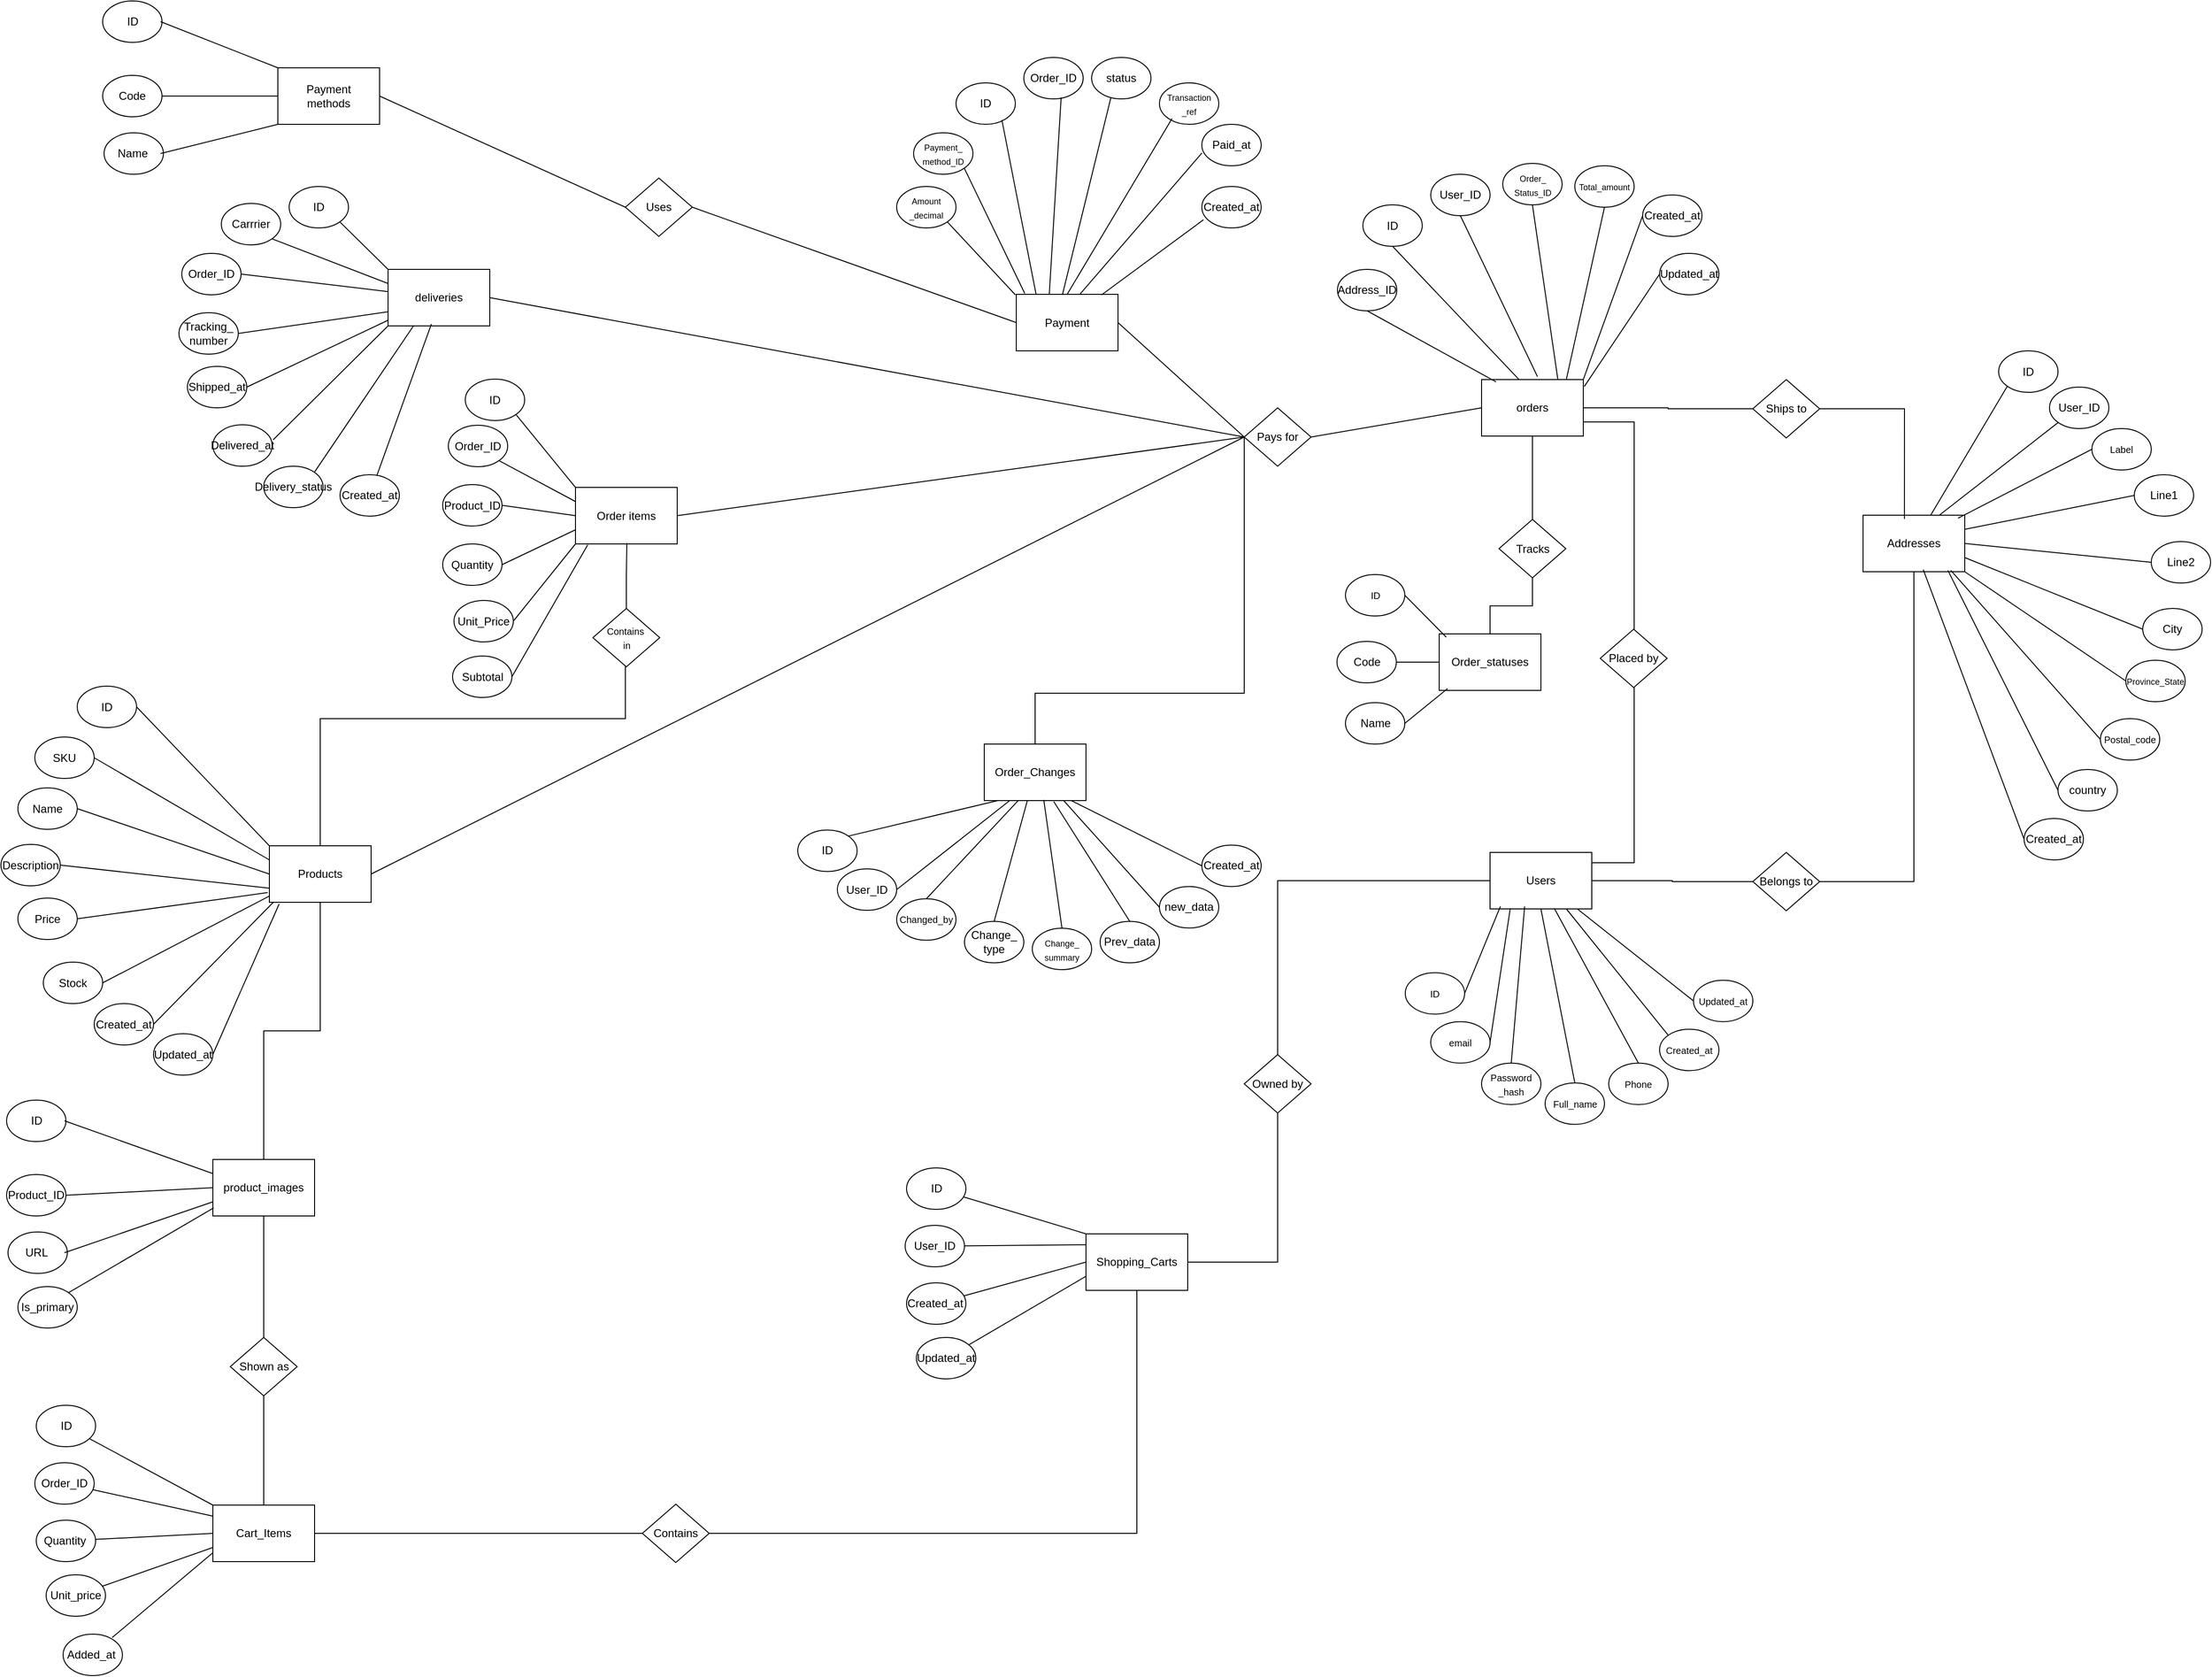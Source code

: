 <mxfile version="28.1.2">
  <diagram id="sz6tsw8fydLeUQbAua1s" name="Page-1">
    <mxGraphModel dx="5219" dy="3272" grid="1" gridSize="9" guides="1" tooltips="1" connect="1" arrows="1" fold="1" page="1" pageScale="1" pageWidth="827" pageHeight="1169" background="none" math="0" shadow="0">
      <root>
        <mxCell id="0" />
        <mxCell id="1" parent="0" />
        <mxCell id="NpZJ7TeURYDDHtTlFA_u-232" value="" style="rounded=0;whiteSpace=wrap;html=1;" parent="1" vertex="1">
          <mxGeometry x="-1251" y="-88" width="108" height="60" as="geometry" />
        </mxCell>
        <mxCell id="NpZJ7TeURYDDHtTlFA_u-233" value="Payment methods" style="text;html=1;align=center;verticalAlign=middle;whiteSpace=wrap;rounded=0;" parent="1" vertex="1">
          <mxGeometry x="-1227" y="-73" width="60" height="30" as="geometry" />
        </mxCell>
        <mxCell id="NpZJ7TeURYDDHtTlFA_u-234" value="" style="ellipse;whiteSpace=wrap;html=1;" parent="1" vertex="1">
          <mxGeometry x="-1437" y="-159" width="63" height="44" as="geometry" />
        </mxCell>
        <mxCell id="NpZJ7TeURYDDHtTlFA_u-235" value="Code" style="ellipse;whiteSpace=wrap;html=1;" parent="1" vertex="1">
          <mxGeometry x="-1437" y="-80" width="63" height="44" as="geometry" />
        </mxCell>
        <mxCell id="NpZJ7TeURYDDHtTlFA_u-236" value="" style="ellipse;whiteSpace=wrap;html=1;" parent="1" vertex="1">
          <mxGeometry x="-1435.5" y="-19" width="63" height="44" as="geometry" />
        </mxCell>
        <mxCell id="NpZJ7TeURYDDHtTlFA_u-237" value="ID" style="text;html=1;align=center;verticalAlign=middle;whiteSpace=wrap;rounded=0;" parent="1" vertex="1">
          <mxGeometry x="-1435.5" y="-152" width="60" height="30" as="geometry" />
        </mxCell>
        <mxCell id="NpZJ7TeURYDDHtTlFA_u-239" value="Name" style="text;html=1;align=center;verticalAlign=middle;whiteSpace=wrap;rounded=0;" parent="1" vertex="1">
          <mxGeometry x="-1435.5" y="-12" width="60" height="30" as="geometry" />
        </mxCell>
        <mxCell id="NpZJ7TeURYDDHtTlFA_u-243" value="" style="endArrow=none;html=1;rounded=0;exitX=1;exitY=0.5;exitDx=0;exitDy=0;entryX=0;entryY=1;entryDx=0;entryDy=0;" parent="1" source="NpZJ7TeURYDDHtTlFA_u-239" target="NpZJ7TeURYDDHtTlFA_u-232" edge="1">
          <mxGeometry width="50" height="50" relative="1" as="geometry">
            <mxPoint x="-684" y="203" as="sourcePoint" />
            <mxPoint x="-634" y="153" as="targetPoint" />
          </mxGeometry>
        </mxCell>
        <mxCell id="NpZJ7TeURYDDHtTlFA_u-244" value="" style="endArrow=none;html=1;rounded=0;exitX=1;exitY=0.5;exitDx=0;exitDy=0;entryX=0;entryY=0.5;entryDx=0;entryDy=0;" parent="1" source="NpZJ7TeURYDDHtTlFA_u-235" target="NpZJ7TeURYDDHtTlFA_u-232" edge="1">
          <mxGeometry width="50" height="50" relative="1" as="geometry">
            <mxPoint x="-1206" y="6" as="sourcePoint" />
            <mxPoint x="-1156" y="-44" as="targetPoint" />
          </mxGeometry>
        </mxCell>
        <mxCell id="NpZJ7TeURYDDHtTlFA_u-245" value="" style="endArrow=none;html=1;rounded=0;exitX=1;exitY=0.5;exitDx=0;exitDy=0;entryX=0;entryY=0;entryDx=0;entryDy=0;" parent="1" source="NpZJ7TeURYDDHtTlFA_u-237" target="NpZJ7TeURYDDHtTlFA_u-232" edge="1">
          <mxGeometry width="50" height="50" relative="1" as="geometry">
            <mxPoint x="-1206" y="6" as="sourcePoint" />
            <mxPoint x="-1156" y="-44" as="targetPoint" />
          </mxGeometry>
        </mxCell>
        <mxCell id="NpZJ7TeURYDDHtTlFA_u-246" value="Payment" style="rounded=0;whiteSpace=wrap;html=1;" parent="1" vertex="1">
          <mxGeometry x="-467" y="152.5" width="108" height="60" as="geometry" />
        </mxCell>
        <mxCell id="NpZJ7TeURYDDHtTlFA_u-248" value="Uses" style="rhombus;whiteSpace=wrap;html=1;" parent="1" vertex="1">
          <mxGeometry x="-882" y="29" width="71" height="62" as="geometry" />
        </mxCell>
        <mxCell id="NpZJ7TeURYDDHtTlFA_u-251" value="" style="endArrow=none;html=1;rounded=0;exitX=1;exitY=0.5;exitDx=0;exitDy=0;entryX=0;entryY=0.5;entryDx=0;entryDy=0;" parent="1" source="NpZJ7TeURYDDHtTlFA_u-232" target="NpZJ7TeURYDDHtTlFA_u-248" edge="1">
          <mxGeometry width="50" height="50" relative="1" as="geometry">
            <mxPoint x="-576" y="203" as="sourcePoint" />
            <mxPoint x="-526" y="153" as="targetPoint" />
          </mxGeometry>
        </mxCell>
        <mxCell id="NpZJ7TeURYDDHtTlFA_u-252" value="" style="endArrow=none;html=1;rounded=0;exitX=1;exitY=0.5;exitDx=0;exitDy=0;entryX=0;entryY=0.5;entryDx=0;entryDy=0;" parent="1" source="NpZJ7TeURYDDHtTlFA_u-248" target="NpZJ7TeURYDDHtTlFA_u-246" edge="1">
          <mxGeometry width="50" height="50" relative="1" as="geometry">
            <mxPoint x="-486" y="135" as="sourcePoint" />
            <mxPoint x="-432" y="135" as="targetPoint" />
          </mxGeometry>
        </mxCell>
        <mxCell id="NpZJ7TeURYDDHtTlFA_u-253" value="&lt;font style=&quot;font-size: 9px;&quot;&gt;Payment_&lt;/font&gt;&lt;div&gt;&lt;font style=&quot;font-size: 9px;&quot;&gt;method_ID&lt;/font&gt;&lt;/div&gt;" style="ellipse;whiteSpace=wrap;html=1;" parent="1" vertex="1">
          <mxGeometry x="-576" y="-19" width="63" height="44" as="geometry" />
        </mxCell>
        <mxCell id="NpZJ7TeURYDDHtTlFA_u-254" value="ID" style="ellipse;whiteSpace=wrap;html=1;" parent="1" vertex="1">
          <mxGeometry x="-531" y="-72" width="63" height="44" as="geometry" />
        </mxCell>
        <mxCell id="NpZJ7TeURYDDHtTlFA_u-255" value="Order_ID" style="ellipse;whiteSpace=wrap;html=1;" parent="1" vertex="1">
          <mxGeometry x="-459" y="-99" width="63" height="44" as="geometry" />
        </mxCell>
        <mxCell id="NpZJ7TeURYDDHtTlFA_u-261" value="Paid_at" style="ellipse;whiteSpace=wrap;html=1;" parent="1" vertex="1">
          <mxGeometry x="-270" y="-28" width="63" height="44" as="geometry" />
        </mxCell>
        <mxCell id="NpZJ7TeURYDDHtTlFA_u-262" value="&lt;font style=&quot;font-size: 9px;&quot;&gt;Transaction&lt;/font&gt;&lt;div&gt;&lt;font style=&quot;font-size: 9px;&quot;&gt;_ref&lt;/font&gt;&lt;/div&gt;" style="ellipse;whiteSpace=wrap;html=1;" parent="1" vertex="1">
          <mxGeometry x="-315" y="-72" width="63" height="44" as="geometry" />
        </mxCell>
        <mxCell id="NpZJ7TeURYDDHtTlFA_u-263" value="status" style="ellipse;whiteSpace=wrap;html=1;" parent="1" vertex="1">
          <mxGeometry x="-387" y="-99" width="63" height="44" as="geometry" />
        </mxCell>
        <mxCell id="NpZJ7TeURYDDHtTlFA_u-267" value="Created_at" style="ellipse;whiteSpace=wrap;html=1;" parent="1" vertex="1">
          <mxGeometry x="-270" y="38" width="63" height="44" as="geometry" />
        </mxCell>
        <mxCell id="NpZJ7TeURYDDHtTlFA_u-269" value="&lt;font style=&quot;font-size: 9px;&quot;&gt;Amount&lt;/font&gt;&lt;div&gt;&lt;font style=&quot;font-size: 9px;&quot;&gt;_decimal&lt;/font&gt;&lt;/div&gt;" style="ellipse;whiteSpace=wrap;html=1;" parent="1" vertex="1">
          <mxGeometry x="-594" y="38" width="63" height="44" as="geometry" />
        </mxCell>
        <mxCell id="NpZJ7TeURYDDHtTlFA_u-271" value="" style="endArrow=none;html=1;rounded=0;exitX=1;exitY=1;exitDx=0;exitDy=0;" parent="1" source="NpZJ7TeURYDDHtTlFA_u-269" edge="1">
          <mxGeometry width="50" height="50" relative="1" as="geometry">
            <mxPoint x="-477" y="95" as="sourcePoint" />
            <mxPoint x="-468" y="153" as="targetPoint" />
          </mxGeometry>
        </mxCell>
        <mxCell id="NpZJ7TeURYDDHtTlFA_u-273" value="" style="endArrow=none;html=1;rounded=0;exitX=1;exitY=1;exitDx=0;exitDy=0;entryX=0.083;entryY=-0.017;entryDx=0;entryDy=0;entryPerimeter=0;" parent="1" source="NpZJ7TeURYDDHtTlFA_u-253" target="NpZJ7TeURYDDHtTlFA_u-246" edge="1">
          <mxGeometry width="50" height="50" relative="1" as="geometry">
            <mxPoint x="-477" y="36" as="sourcePoint" />
            <mxPoint x="-374" y="70" as="targetPoint" />
          </mxGeometry>
        </mxCell>
        <mxCell id="NpZJ7TeURYDDHtTlFA_u-274" value="" style="endArrow=none;html=1;rounded=0;exitX=0.773;exitY=0.894;exitDx=0;exitDy=0;entryX=0.195;entryY=0.002;entryDx=0;entryDy=0;entryPerimeter=0;exitPerimeter=0;" parent="1" source="NpZJ7TeURYDDHtTlFA_u-254" target="NpZJ7TeURYDDHtTlFA_u-246" edge="1">
          <mxGeometry width="50" height="50" relative="1" as="geometry">
            <mxPoint x="-468" y="18" as="sourcePoint" />
            <mxPoint x="-365" y="52" as="targetPoint" />
          </mxGeometry>
        </mxCell>
        <mxCell id="NpZJ7TeURYDDHtTlFA_u-275" value="" style="endArrow=none;html=1;rounded=0;exitX=0.629;exitY=0.967;exitDx=0;exitDy=0;exitPerimeter=0;" parent="1" source="NpZJ7TeURYDDHtTlFA_u-255" edge="1">
          <mxGeometry width="50" height="50" relative="1" as="geometry">
            <mxPoint x="-423" y="-27" as="sourcePoint" />
            <mxPoint x="-432" y="153" as="targetPoint" />
          </mxGeometry>
        </mxCell>
        <mxCell id="NpZJ7TeURYDDHtTlFA_u-276" value="" style="endArrow=none;html=1;rounded=0;exitX=0.325;exitY=0.967;exitDx=0;exitDy=0;entryX=0.453;entryY=0.011;entryDx=0;entryDy=0;entryPerimeter=0;exitPerimeter=0;" parent="1" source="NpZJ7TeURYDDHtTlFA_u-263" target="NpZJ7TeURYDDHtTlFA_u-246" edge="1">
          <mxGeometry width="50" height="50" relative="1" as="geometry">
            <mxPoint x="-360" as="sourcePoint" />
            <mxPoint x="-257" y="34" as="targetPoint" />
          </mxGeometry>
        </mxCell>
        <mxCell id="NpZJ7TeURYDDHtTlFA_u-277" value="" style="endArrow=none;html=1;rounded=0;exitX=0.213;exitY=0.859;exitDx=0;exitDy=0;exitPerimeter=0;entryX=0.5;entryY=0;entryDx=0;entryDy=0;" parent="1" source="NpZJ7TeURYDDHtTlFA_u-262" target="NpZJ7TeURYDDHtTlFA_u-246" edge="1">
          <mxGeometry width="50" height="50" relative="1" as="geometry">
            <mxPoint x="-333" y="36" as="sourcePoint" />
            <mxPoint x="-378" y="108" as="targetPoint" />
          </mxGeometry>
        </mxCell>
        <mxCell id="NpZJ7TeURYDDHtTlFA_u-278" value="" style="endArrow=none;html=1;rounded=0;exitX=0.002;exitY=0.692;exitDx=0;exitDy=0;exitPerimeter=0;entryX=0.629;entryY=-0.009;entryDx=0;entryDy=0;entryPerimeter=0;" parent="1" source="NpZJ7TeURYDDHtTlFA_u-261" target="NpZJ7TeURYDDHtTlFA_u-246" edge="1">
          <mxGeometry width="50" height="50" relative="1" as="geometry">
            <mxPoint x="-306" y="36" as="sourcePoint" />
            <mxPoint x="-369" y="108" as="targetPoint" />
          </mxGeometry>
        </mxCell>
        <mxCell id="NpZJ7TeURYDDHtTlFA_u-279" value="" style="endArrow=none;html=1;rounded=0;exitX=0.838;exitY=0.011;exitDx=0;exitDy=0;entryX=0.028;entryY=0.803;entryDx=0;entryDy=0;entryPerimeter=0;exitPerimeter=0;" parent="1" source="NpZJ7TeURYDDHtTlFA_u-246" target="NpZJ7TeURYDDHtTlFA_u-267" edge="1">
          <mxGeometry width="50" height="50" relative="1" as="geometry">
            <mxPoint x="-297" y="81" as="sourcePoint" />
            <mxPoint x="-194" y="115" as="targetPoint" />
          </mxGeometry>
        </mxCell>
        <mxCell id="NpZJ7TeURYDDHtTlFA_u-280" value="deliveries" style="rounded=0;whiteSpace=wrap;html=1;" parent="1" vertex="1">
          <mxGeometry x="-1134" y="126" width="108" height="60" as="geometry" />
        </mxCell>
        <mxCell id="NpZJ7TeURYDDHtTlFA_u-281" value="Order items" style="rounded=0;whiteSpace=wrap;html=1;" parent="1" vertex="1">
          <mxGeometry x="-935" y="357.5" width="108" height="60" as="geometry" />
        </mxCell>
        <mxCell id="pRgywR5T7a0eV_t_xnRR-92" style="edgeStyle=orthogonalEdgeStyle;rounded=0;orthogonalLoop=1;jettySize=auto;html=1;exitX=1;exitY=0.5;exitDx=0;exitDy=0;entryX=0;entryY=0.5;entryDx=0;entryDy=0;endArrow=none;endFill=0;" parent="1" source="NpZJ7TeURYDDHtTlFA_u-282" target="pRgywR5T7a0eV_t_xnRR-91" edge="1">
          <mxGeometry relative="1" as="geometry" />
        </mxCell>
        <mxCell id="pRgywR5T7a0eV_t_xnRR-104" style="edgeStyle=orthogonalEdgeStyle;rounded=0;orthogonalLoop=1;jettySize=auto;html=1;exitX=0.5;exitY=1;exitDx=0;exitDy=0;entryX=0.5;entryY=0;entryDx=0;entryDy=0;endArrow=none;endFill=0;" parent="1" source="NpZJ7TeURYDDHtTlFA_u-282" target="pRgywR5T7a0eV_t_xnRR-103" edge="1">
          <mxGeometry relative="1" as="geometry" />
        </mxCell>
        <mxCell id="NpZJ7TeURYDDHtTlFA_u-282" value="orders" style="rounded=0;whiteSpace=wrap;html=1;" parent="1" vertex="1">
          <mxGeometry x="27" y="243" width="108" height="60" as="geometry" />
        </mxCell>
        <mxCell id="pRgywR5T7a0eV_t_xnRR-126" style="edgeStyle=orthogonalEdgeStyle;rounded=0;orthogonalLoop=1;jettySize=auto;html=1;exitX=0.5;exitY=0;exitDx=0;exitDy=0;entryX=0.5;entryY=1;entryDx=0;entryDy=0;endArrow=none;endFill=0;" parent="1" source="NpZJ7TeURYDDHtTlFA_u-284" target="pRgywR5T7a0eV_t_xnRR-125" edge="1">
          <mxGeometry relative="1" as="geometry">
            <Array as="points">
              <mxPoint x="-1206" y="603" />
              <mxPoint x="-882" y="603" />
              <mxPoint x="-882" y="494" />
            </Array>
          </mxGeometry>
        </mxCell>
        <mxCell id="NpZJ7TeURYDDHtTlFA_u-284" value="Products" style="rounded=0;whiteSpace=wrap;html=1;" parent="1" vertex="1">
          <mxGeometry x="-1260" y="738" width="108" height="60" as="geometry" />
        </mxCell>
        <mxCell id="NpZJ7TeURYDDHtTlFA_u-285" value="" style="endArrow=none;html=1;rounded=0;exitX=1;exitY=0.5;exitDx=0;exitDy=0;entryX=0;entryY=0.5;entryDx=0;entryDy=0;" parent="1" source="NpZJ7TeURYDDHtTlFA_u-246" target="NpZJ7TeURYDDHtTlFA_u-287" edge="1">
          <mxGeometry width="50" height="50" relative="1" as="geometry">
            <mxPoint x="-270" y="181" as="sourcePoint" />
            <mxPoint x="-207" y="139" as="targetPoint" />
          </mxGeometry>
        </mxCell>
        <mxCell id="NpZJ7TeURYDDHtTlFA_u-287" value="Pays for" style="rhombus;whiteSpace=wrap;html=1;" parent="1" vertex="1">
          <mxGeometry x="-225" y="273" width="71" height="62" as="geometry" />
        </mxCell>
        <mxCell id="NpZJ7TeURYDDHtTlFA_u-288" value="" style="endArrow=none;html=1;rounded=0;exitX=1;exitY=0.5;exitDx=0;exitDy=0;entryX=0;entryY=0.5;entryDx=0;entryDy=0;" parent="1" source="NpZJ7TeURYDDHtTlFA_u-287" target="NpZJ7TeURYDDHtTlFA_u-282" edge="1">
          <mxGeometry width="50" height="50" relative="1" as="geometry">
            <mxPoint x="-90" y="126" as="sourcePoint" />
            <mxPoint x="-54" y="216" as="targetPoint" />
          </mxGeometry>
        </mxCell>
        <mxCell id="NpZJ7TeURYDDHtTlFA_u-289" value="" style="endArrow=none;html=1;rounded=0;exitX=1;exitY=0.5;exitDx=0;exitDy=0;entryX=0;entryY=0.5;entryDx=0;entryDy=0;" parent="1" source="NpZJ7TeURYDDHtTlFA_u-280" target="NpZJ7TeURYDDHtTlFA_u-287" edge="1">
          <mxGeometry width="50" height="50" relative="1" as="geometry">
            <mxPoint x="-234" y="324" as="sourcePoint" />
            <mxPoint x="-54" y="423" as="targetPoint" />
          </mxGeometry>
        </mxCell>
        <mxCell id="NpZJ7TeURYDDHtTlFA_u-290" value="" style="endArrow=none;html=1;rounded=0;exitX=1;exitY=0.5;exitDx=0;exitDy=0;entryX=0;entryY=0.5;entryDx=0;entryDy=0;" parent="1" source="NpZJ7TeURYDDHtTlFA_u-281" target="NpZJ7TeURYDDHtTlFA_u-287" edge="1">
          <mxGeometry width="50" height="50" relative="1" as="geometry">
            <mxPoint x="-243" y="333" as="sourcePoint" />
            <mxPoint x="-153" y="243" as="targetPoint" />
          </mxGeometry>
        </mxCell>
        <mxCell id="NpZJ7TeURYDDHtTlFA_u-291" value="" style="endArrow=none;html=1;rounded=0;exitX=1;exitY=0.5;exitDx=0;exitDy=0;entryX=0;entryY=0.5;entryDx=0;entryDy=0;" parent="1" source="NpZJ7TeURYDDHtTlFA_u-284" target="NpZJ7TeURYDDHtTlFA_u-287" edge="1">
          <mxGeometry width="50" height="50" relative="1" as="geometry">
            <mxPoint x="-234" y="405" as="sourcePoint" />
            <mxPoint x="-54" y="504" as="targetPoint" />
          </mxGeometry>
        </mxCell>
        <mxCell id="pRgywR5T7a0eV_t_xnRR-7" style="rounded=0;orthogonalLoop=1;jettySize=auto;html=1;exitX=1;exitY=0;exitDx=0;exitDy=0;entryX=0.25;entryY=1;entryDx=0;entryDy=0;endArrow=none;endFill=0;" parent="1" source="NpZJ7TeURYDDHtTlFA_u-292" target="NpZJ7TeURYDDHtTlFA_u-280" edge="1">
          <mxGeometry relative="1" as="geometry" />
        </mxCell>
        <mxCell id="NpZJ7TeURYDDHtTlFA_u-292" value="Delivery_status" style="ellipse;whiteSpace=wrap;html=1;" parent="1" vertex="1">
          <mxGeometry x="-1266" y="335" width="63" height="44" as="geometry" />
        </mxCell>
        <mxCell id="pRgywR5T7a0eV_t_xnRR-6" style="rounded=0;orthogonalLoop=1;jettySize=auto;html=1;exitX=1.016;exitY=0.364;exitDx=0;exitDy=0;exitPerimeter=0;endArrow=none;endFill=0;entryX=0;entryY=1;entryDx=0;entryDy=0;" parent="1" source="NpZJ7TeURYDDHtTlFA_u-293" target="NpZJ7TeURYDDHtTlFA_u-280" edge="1">
          <mxGeometry relative="1" as="geometry">
            <mxPoint x="-1068" y="200" as="targetPoint" />
          </mxGeometry>
        </mxCell>
        <mxCell id="NpZJ7TeURYDDHtTlFA_u-293" value="Delivered_at" style="ellipse;whiteSpace=wrap;html=1;" parent="1" vertex="1">
          <mxGeometry x="-1320" y="291" width="63" height="44" as="geometry" />
        </mxCell>
        <mxCell id="pRgywR5T7a0eV_t_xnRR-3" style="rounded=0;orthogonalLoop=1;jettySize=auto;html=1;exitX=1;exitY=0.5;exitDx=0;exitDy=0;endArrow=none;endFill=0;" parent="1" source="NpZJ7TeURYDDHtTlFA_u-294" target="NpZJ7TeURYDDHtTlFA_u-280" edge="1">
          <mxGeometry relative="1" as="geometry" />
        </mxCell>
        <mxCell id="NpZJ7TeURYDDHtTlFA_u-294" value="Order_ID" style="ellipse;whiteSpace=wrap;html=1;" parent="1" vertex="1">
          <mxGeometry x="-1353" y="109" width="63" height="44" as="geometry" />
        </mxCell>
        <mxCell id="pRgywR5T7a0eV_t_xnRR-4" style="rounded=0;orthogonalLoop=1;jettySize=auto;html=1;exitX=1;exitY=0.5;exitDx=0;exitDy=0;entryX=0;entryY=0.75;entryDx=0;entryDy=0;endArrow=none;endFill=0;" parent="1" source="NpZJ7TeURYDDHtTlFA_u-295" target="NpZJ7TeURYDDHtTlFA_u-280" edge="1">
          <mxGeometry relative="1" as="geometry" />
        </mxCell>
        <mxCell id="NpZJ7TeURYDDHtTlFA_u-295" value="Tracking_&lt;div&gt;number&lt;/div&gt;" style="ellipse;whiteSpace=wrap;html=1;" parent="1" vertex="1">
          <mxGeometry x="-1356" y="172" width="63" height="44" as="geometry" />
        </mxCell>
        <mxCell id="pRgywR5T7a0eV_t_xnRR-1" style="rounded=0;orthogonalLoop=1;jettySize=auto;html=1;exitX=1;exitY=1;exitDx=0;exitDy=0;endArrow=none;endFill=0;entryX=0;entryY=0;entryDx=0;entryDy=0;" parent="1" source="NpZJ7TeURYDDHtTlFA_u-296" target="NpZJ7TeURYDDHtTlFA_u-280" edge="1">
          <mxGeometry relative="1" as="geometry">
            <mxPoint x="-1113" y="119" as="targetPoint" />
          </mxGeometry>
        </mxCell>
        <mxCell id="NpZJ7TeURYDDHtTlFA_u-296" value="ID" style="ellipse;whiteSpace=wrap;html=1;" parent="1" vertex="1">
          <mxGeometry x="-1239" y="38" width="63" height="44" as="geometry" />
        </mxCell>
        <mxCell id="pRgywR5T7a0eV_t_xnRR-2" style="rounded=0;orthogonalLoop=1;jettySize=auto;html=1;exitX=1;exitY=1;exitDx=0;exitDy=0;entryX=0;entryY=0.25;entryDx=0;entryDy=0;endArrow=none;endFill=0;" parent="1" source="NpZJ7TeURYDDHtTlFA_u-297" target="NpZJ7TeURYDDHtTlFA_u-280" edge="1">
          <mxGeometry relative="1" as="geometry" />
        </mxCell>
        <mxCell id="NpZJ7TeURYDDHtTlFA_u-297" value="Carrrier" style="ellipse;whiteSpace=wrap;html=1;strokeColor=default;" parent="1" vertex="1">
          <mxGeometry x="-1311" y="56" width="63" height="44" as="geometry" />
        </mxCell>
        <mxCell id="NpZJ7TeURYDDHtTlFA_u-298" value="Shipped_at" style="ellipse;whiteSpace=wrap;html=1;" parent="1" vertex="1">
          <mxGeometry x="-1347" y="229" width="63" height="44" as="geometry" />
        </mxCell>
        <mxCell id="NpZJ7TeURYDDHtTlFA_u-299" value="Created_at" style="ellipse;whiteSpace=wrap;html=1;" parent="1" vertex="1">
          <mxGeometry x="-1185" y="344" width="63" height="44" as="geometry" />
        </mxCell>
        <mxCell id="pRgywR5T7a0eV_t_xnRR-5" style="rounded=0;orthogonalLoop=1;jettySize=auto;html=1;exitX=1;exitY=0.5;exitDx=0;exitDy=0;entryX=0;entryY=0.9;entryDx=0;entryDy=0;entryPerimeter=0;endArrow=none;endFill=0;" parent="1" source="NpZJ7TeURYDDHtTlFA_u-298" target="NpZJ7TeURYDDHtTlFA_u-280" edge="1">
          <mxGeometry relative="1" as="geometry" />
        </mxCell>
        <mxCell id="pRgywR5T7a0eV_t_xnRR-8" style="rounded=0;orthogonalLoop=1;jettySize=auto;html=1;entryX=0.426;entryY=0.967;entryDx=0;entryDy=0;entryPerimeter=0;endArrow=none;endFill=0;" parent="1" source="NpZJ7TeURYDDHtTlFA_u-299" target="NpZJ7TeURYDDHtTlFA_u-280" edge="1">
          <mxGeometry relative="1" as="geometry" />
        </mxCell>
        <mxCell id="pRgywR5T7a0eV_t_xnRR-9" value="Subtotal" style="ellipse;whiteSpace=wrap;html=1;" parent="1" vertex="1">
          <mxGeometry x="-1065.5" y="536.5" width="63" height="44" as="geometry" />
        </mxCell>
        <mxCell id="pRgywR5T7a0eV_t_xnRR-18" style="rounded=0;orthogonalLoop=1;jettySize=auto;html=1;exitX=1;exitY=0.5;exitDx=0;exitDy=0;entryX=0;entryY=0.5;entryDx=0;entryDy=0;endArrow=none;endFill=0;" parent="1" source="pRgywR5T7a0eV_t_xnRR-10" target="NpZJ7TeURYDDHtTlFA_u-281" edge="1">
          <mxGeometry relative="1" as="geometry" />
        </mxCell>
        <mxCell id="pRgywR5T7a0eV_t_xnRR-10" value="Product_ID" style="ellipse;whiteSpace=wrap;html=1;" parent="1" vertex="1">
          <mxGeometry x="-1076" y="354.5" width="63" height="44" as="geometry" />
        </mxCell>
        <mxCell id="pRgywR5T7a0eV_t_xnRR-19" style="rounded=0;orthogonalLoop=1;jettySize=auto;html=1;exitX=1;exitY=0.5;exitDx=0;exitDy=0;entryX=0;entryY=0.75;entryDx=0;entryDy=0;endArrow=none;endFill=0;" parent="1" source="pRgywR5T7a0eV_t_xnRR-11" target="NpZJ7TeURYDDHtTlFA_u-281" edge="1">
          <mxGeometry relative="1" as="geometry" />
        </mxCell>
        <mxCell id="pRgywR5T7a0eV_t_xnRR-11" value="Quantity" style="ellipse;whiteSpace=wrap;html=1;" parent="1" vertex="1">
          <mxGeometry x="-1076" y="417.5" width="63" height="44" as="geometry" />
        </mxCell>
        <mxCell id="pRgywR5T7a0eV_t_xnRR-20" style="rounded=0;orthogonalLoop=1;jettySize=auto;html=1;exitX=1;exitY=0.5;exitDx=0;exitDy=0;entryX=0;entryY=1;entryDx=0;entryDy=0;endArrow=none;endFill=0;" parent="1" source="pRgywR5T7a0eV_t_xnRR-12" target="NpZJ7TeURYDDHtTlFA_u-281" edge="1">
          <mxGeometry relative="1" as="geometry" />
        </mxCell>
        <mxCell id="pRgywR5T7a0eV_t_xnRR-12" value="Unit_Price" style="ellipse;whiteSpace=wrap;html=1;" parent="1" vertex="1">
          <mxGeometry x="-1064" y="477.5" width="63" height="44" as="geometry" />
        </mxCell>
        <mxCell id="pRgywR5T7a0eV_t_xnRR-16" style="rounded=0;orthogonalLoop=1;jettySize=auto;html=1;exitX=1;exitY=1;exitDx=0;exitDy=0;entryX=0;entryY=0.25;entryDx=0;entryDy=0;endArrow=none;endFill=0;" parent="1" source="pRgywR5T7a0eV_t_xnRR-13" target="NpZJ7TeURYDDHtTlFA_u-281" edge="1">
          <mxGeometry relative="1" as="geometry" />
        </mxCell>
        <mxCell id="pRgywR5T7a0eV_t_xnRR-13" value="Order_ID" style="ellipse;whiteSpace=wrap;html=1;" parent="1" vertex="1">
          <mxGeometry x="-1070" y="291.5" width="63" height="44" as="geometry" />
        </mxCell>
        <mxCell id="pRgywR5T7a0eV_t_xnRR-15" style="rounded=0;orthogonalLoop=1;jettySize=auto;html=1;exitX=1;exitY=1;exitDx=0;exitDy=0;entryX=0;entryY=0;entryDx=0;entryDy=0;endArrow=none;endFill=0;" parent="1" source="pRgywR5T7a0eV_t_xnRR-14" target="NpZJ7TeURYDDHtTlFA_u-281" edge="1">
          <mxGeometry relative="1" as="geometry" />
        </mxCell>
        <mxCell id="pRgywR5T7a0eV_t_xnRR-14" value="ID" style="ellipse;whiteSpace=wrap;html=1;" parent="1" vertex="1">
          <mxGeometry x="-1052" y="242.5" width="63" height="44" as="geometry" />
        </mxCell>
        <mxCell id="pRgywR5T7a0eV_t_xnRR-21" style="rounded=0;orthogonalLoop=1;jettySize=auto;html=1;exitX=1;exitY=0.5;exitDx=0;exitDy=0;entryX=0.12;entryY=1.017;entryDx=0;entryDy=0;entryPerimeter=0;endArrow=none;endFill=0;" parent="1" source="pRgywR5T7a0eV_t_xnRR-9" target="NpZJ7TeURYDDHtTlFA_u-281" edge="1">
          <mxGeometry relative="1" as="geometry" />
        </mxCell>
        <mxCell id="pRgywR5T7a0eV_t_xnRR-22" value="Stock" style="ellipse;whiteSpace=wrap;html=1;" parent="1" vertex="1">
          <mxGeometry x="-1500" y="861.5" width="63" height="44" as="geometry" />
        </mxCell>
        <mxCell id="pRgywR5T7a0eV_t_xnRR-34" style="rounded=0;orthogonalLoop=1;jettySize=auto;html=1;exitX=1;exitY=0.5;exitDx=0;exitDy=0;entryX=0;entryY=0.5;entryDx=0;entryDy=0;endArrow=none;endFill=0;" parent="1" source="pRgywR5T7a0eV_t_xnRR-23" target="NpZJ7TeURYDDHtTlFA_u-284" edge="1">
          <mxGeometry relative="1" as="geometry" />
        </mxCell>
        <mxCell id="pRgywR5T7a0eV_t_xnRR-23" value="Name" style="ellipse;whiteSpace=wrap;html=1;" parent="1" vertex="1">
          <mxGeometry x="-1527" y="676.5" width="63" height="44" as="geometry" />
        </mxCell>
        <mxCell id="pRgywR5T7a0eV_t_xnRR-35" style="rounded=0;orthogonalLoop=1;jettySize=auto;html=1;exitX=1;exitY=0.5;exitDx=0;exitDy=0;entryX=0;entryY=0.75;entryDx=0;entryDy=0;endArrow=none;endFill=0;" parent="1" source="pRgywR5T7a0eV_t_xnRR-24" target="NpZJ7TeURYDDHtTlFA_u-284" edge="1">
          <mxGeometry relative="1" as="geometry" />
        </mxCell>
        <mxCell id="pRgywR5T7a0eV_t_xnRR-24" value="Description" style="ellipse;whiteSpace=wrap;html=1;" parent="1" vertex="1">
          <mxGeometry x="-1545" y="736.5" width="63" height="44" as="geometry" />
        </mxCell>
        <mxCell id="pRgywR5T7a0eV_t_xnRR-36" style="rounded=0;orthogonalLoop=1;jettySize=auto;html=1;exitX=1;exitY=0.5;exitDx=0;exitDy=0;entryX=-0.016;entryY=0.828;entryDx=0;entryDy=0;endArrow=none;endFill=0;entryPerimeter=0;" parent="1" source="pRgywR5T7a0eV_t_xnRR-25" target="NpZJ7TeURYDDHtTlFA_u-284" edge="1">
          <mxGeometry relative="1" as="geometry" />
        </mxCell>
        <mxCell id="pRgywR5T7a0eV_t_xnRR-25" value="Price" style="ellipse;whiteSpace=wrap;html=1;" parent="1" vertex="1">
          <mxGeometry x="-1527" y="793.5" width="63" height="44" as="geometry" />
        </mxCell>
        <mxCell id="pRgywR5T7a0eV_t_xnRR-33" style="rounded=0;orthogonalLoop=1;jettySize=auto;html=1;exitX=1;exitY=0.5;exitDx=0;exitDy=0;entryX=0;entryY=0.25;entryDx=0;entryDy=0;endArrow=none;endFill=0;" parent="1" source="pRgywR5T7a0eV_t_xnRR-26" target="NpZJ7TeURYDDHtTlFA_u-284" edge="1">
          <mxGeometry relative="1" as="geometry" />
        </mxCell>
        <mxCell id="pRgywR5T7a0eV_t_xnRR-26" value="SKU" style="ellipse;whiteSpace=wrap;html=1;" parent="1" vertex="1">
          <mxGeometry x="-1509" y="622.5" width="63" height="44" as="geometry" />
        </mxCell>
        <mxCell id="pRgywR5T7a0eV_t_xnRR-30" style="rounded=0;orthogonalLoop=1;jettySize=auto;html=1;exitX=1;exitY=0.5;exitDx=0;exitDy=0;entryX=0;entryY=0;entryDx=0;entryDy=0;endArrow=none;endFill=0;" parent="1" source="pRgywR5T7a0eV_t_xnRR-27" target="NpZJ7TeURYDDHtTlFA_u-284" edge="1">
          <mxGeometry relative="1" as="geometry" />
        </mxCell>
        <mxCell id="pRgywR5T7a0eV_t_xnRR-27" value="ID" style="ellipse;whiteSpace=wrap;html=1;" parent="1" vertex="1">
          <mxGeometry x="-1464" y="568.5" width="63" height="44" as="geometry" />
        </mxCell>
        <mxCell id="pRgywR5T7a0eV_t_xnRR-38" style="rounded=0;orthogonalLoop=1;jettySize=auto;html=1;exitX=1;exitY=0.5;exitDx=0;exitDy=0;entryX=0.042;entryY=0.994;entryDx=0;entryDy=0;endArrow=none;endFill=0;entryPerimeter=0;" parent="1" source="pRgywR5T7a0eV_t_xnRR-28" target="NpZJ7TeURYDDHtTlFA_u-284" edge="1">
          <mxGeometry relative="1" as="geometry" />
        </mxCell>
        <mxCell id="pRgywR5T7a0eV_t_xnRR-28" value="Created_at" style="ellipse;whiteSpace=wrap;html=1;" parent="1" vertex="1">
          <mxGeometry x="-1446" y="905.5" width="63" height="44" as="geometry" />
        </mxCell>
        <mxCell id="pRgywR5T7a0eV_t_xnRR-29" value="Updated_at" style="ellipse;whiteSpace=wrap;html=1;" parent="1" vertex="1">
          <mxGeometry x="-1383" y="937.5" width="63" height="44" as="geometry" />
        </mxCell>
        <mxCell id="pRgywR5T7a0eV_t_xnRR-37" style="rounded=0;orthogonalLoop=1;jettySize=auto;html=1;exitX=1;exitY=0.5;exitDx=0;exitDy=0;entryX=-0.001;entryY=0.89;entryDx=0;entryDy=0;entryPerimeter=0;endArrow=none;endFill=0;" parent="1" source="pRgywR5T7a0eV_t_xnRR-22" target="NpZJ7TeURYDDHtTlFA_u-284" edge="1">
          <mxGeometry relative="1" as="geometry" />
        </mxCell>
        <mxCell id="pRgywR5T7a0eV_t_xnRR-39" style="rounded=0;orthogonalLoop=1;jettySize=auto;html=1;exitX=1;exitY=0.5;exitDx=0;exitDy=0;entryX=0.096;entryY=1.029;entryDx=0;entryDy=0;entryPerimeter=0;endArrow=none;endFill=0;" parent="1" source="pRgywR5T7a0eV_t_xnRR-29" target="NpZJ7TeURYDDHtTlFA_u-284" edge="1">
          <mxGeometry relative="1" as="geometry" />
        </mxCell>
        <mxCell id="pRgywR5T7a0eV_t_xnRR-40" value="Address_ID" style="ellipse;whiteSpace=wrap;html=1;" parent="1" vertex="1">
          <mxGeometry x="-126" y="126" width="63" height="44" as="geometry" />
        </mxCell>
        <mxCell id="pRgywR5T7a0eV_t_xnRR-41" value="ID" style="ellipse;whiteSpace=wrap;html=1;" parent="1" vertex="1">
          <mxGeometry x="-99" y="57.5" width="63" height="44" as="geometry" />
        </mxCell>
        <mxCell id="pRgywR5T7a0eV_t_xnRR-42" value="User_ID" style="ellipse;whiteSpace=wrap;html=1;" parent="1" vertex="1">
          <mxGeometry x="-27" y="25" width="63" height="44" as="geometry" />
        </mxCell>
        <mxCell id="pRgywR5T7a0eV_t_xnRR-53" style="rounded=0;orthogonalLoop=1;jettySize=auto;html=1;exitX=0;exitY=0.5;exitDx=0;exitDy=0;entryX=1;entryY=0;entryDx=0;entryDy=0;endArrow=none;endFill=0;" parent="1" source="pRgywR5T7a0eV_t_xnRR-43" target="NpZJ7TeURYDDHtTlFA_u-282" edge="1">
          <mxGeometry relative="1" as="geometry" />
        </mxCell>
        <mxCell id="pRgywR5T7a0eV_t_xnRR-43" value="Created_at" style="ellipse;whiteSpace=wrap;html=1;" parent="1" vertex="1">
          <mxGeometry x="198" y="47" width="63" height="44" as="geometry" />
        </mxCell>
        <mxCell id="pRgywR5T7a0eV_t_xnRR-44" value="&lt;font style=&quot;font-size: 9px;&quot;&gt;Total_amount&lt;/font&gt;" style="ellipse;whiteSpace=wrap;html=1;" parent="1" vertex="1">
          <mxGeometry x="126" y="16" width="63" height="44" as="geometry" />
        </mxCell>
        <mxCell id="pRgywR5T7a0eV_t_xnRR-50" style="rounded=0;orthogonalLoop=1;jettySize=auto;html=1;exitX=0.5;exitY=1;exitDx=0;exitDy=0;entryX=0.75;entryY=0;entryDx=0;entryDy=0;endArrow=none;endFill=0;" parent="1" source="pRgywR5T7a0eV_t_xnRR-45" target="NpZJ7TeURYDDHtTlFA_u-282" edge="1">
          <mxGeometry relative="1" as="geometry" />
        </mxCell>
        <mxCell id="pRgywR5T7a0eV_t_xnRR-45" value="&lt;font style=&quot;font-size: 9px;&quot;&gt;Order_&lt;/font&gt;&lt;div&gt;&lt;font style=&quot;font-size: 9px;&quot;&gt;Status_ID&lt;/font&gt;&lt;/div&gt;" style="ellipse;whiteSpace=wrap;html=1;" parent="1" vertex="1">
          <mxGeometry x="49.5" y="13.5" width="63" height="44" as="geometry" />
        </mxCell>
        <mxCell id="pRgywR5T7a0eV_t_xnRR-46" value="Updated_at" style="ellipse;whiteSpace=wrap;html=1;" parent="1" vertex="1">
          <mxGeometry x="216" y="109" width="63" height="44" as="geometry" />
        </mxCell>
        <mxCell id="pRgywR5T7a0eV_t_xnRR-47" style="rounded=0;orthogonalLoop=1;jettySize=auto;html=1;exitX=0.5;exitY=1;exitDx=0;exitDy=0;entryX=0.142;entryY=0.041;entryDx=0;entryDy=0;entryPerimeter=0;endArrow=none;endFill=0;" parent="1" source="pRgywR5T7a0eV_t_xnRR-40" target="NpZJ7TeURYDDHtTlFA_u-282" edge="1">
          <mxGeometry relative="1" as="geometry" />
        </mxCell>
        <mxCell id="pRgywR5T7a0eV_t_xnRR-48" style="rounded=0;orthogonalLoop=1;jettySize=auto;html=1;exitX=0.5;exitY=1;exitDx=0;exitDy=0;entryX=0.372;entryY=0.007;entryDx=0;entryDy=0;entryPerimeter=0;endArrow=none;endFill=0;" parent="1" source="pRgywR5T7a0eV_t_xnRR-41" target="NpZJ7TeURYDDHtTlFA_u-282" edge="1">
          <mxGeometry relative="1" as="geometry" />
        </mxCell>
        <mxCell id="pRgywR5T7a0eV_t_xnRR-49" style="rounded=0;orthogonalLoop=1;jettySize=auto;html=1;exitX=0.5;exitY=1;exitDx=0;exitDy=0;entryX=0.55;entryY=-0.051;entryDx=0;entryDy=0;entryPerimeter=0;endArrow=none;endFill=0;" parent="1" source="pRgywR5T7a0eV_t_xnRR-42" target="NpZJ7TeURYDDHtTlFA_u-282" edge="1">
          <mxGeometry relative="1" as="geometry" />
        </mxCell>
        <mxCell id="pRgywR5T7a0eV_t_xnRR-51" style="rounded=0;orthogonalLoop=1;jettySize=auto;html=1;exitX=0.5;exitY=1;exitDx=0;exitDy=0;entryX=0.833;entryY=0;entryDx=0;entryDy=0;entryPerimeter=0;endArrow=none;endFill=0;" parent="1" source="pRgywR5T7a0eV_t_xnRR-44" target="NpZJ7TeURYDDHtTlFA_u-282" edge="1">
          <mxGeometry relative="1" as="geometry" />
        </mxCell>
        <mxCell id="pRgywR5T7a0eV_t_xnRR-54" style="rounded=0;orthogonalLoop=1;jettySize=auto;html=1;exitX=0;exitY=0.5;exitDx=0;exitDy=0;entryX=1.01;entryY=0.122;entryDx=0;entryDy=0;entryPerimeter=0;endArrow=none;endFill=0;" parent="1" source="pRgywR5T7a0eV_t_xnRR-46" target="NpZJ7TeURYDDHtTlFA_u-282" edge="1">
          <mxGeometry relative="1" as="geometry" />
        </mxCell>
        <mxCell id="pRgywR5T7a0eV_t_xnRR-55" value="Order_statuses" style="rounded=0;whiteSpace=wrap;html=1;" parent="1" vertex="1">
          <mxGeometry x="-18" y="513" width="108" height="60" as="geometry" />
        </mxCell>
        <mxCell id="pRgywR5T7a0eV_t_xnRR-123" style="edgeStyle=orthogonalEdgeStyle;rounded=0;orthogonalLoop=1;jettySize=auto;html=1;exitX=0;exitY=0.5;exitDx=0;exitDy=0;endArrow=none;endFill=0;" parent="1" source="pRgywR5T7a0eV_t_xnRR-56" edge="1">
          <mxGeometry relative="1" as="geometry">
            <mxPoint x="135" y="288" as="targetPoint" />
            <Array as="points">
              <mxPoint x="36" y="756" />
              <mxPoint x="189" y="756" />
              <mxPoint x="189" y="288" />
            </Array>
          </mxGeometry>
        </mxCell>
        <mxCell id="pRgywR5T7a0eV_t_xnRR-56" value="Users" style="rounded=0;whiteSpace=wrap;html=1;" parent="1" vertex="1">
          <mxGeometry x="36" y="745" width="108" height="60" as="geometry" />
        </mxCell>
        <mxCell id="pRgywR5T7a0eV_t_xnRR-95" style="edgeStyle=orthogonalEdgeStyle;rounded=0;orthogonalLoop=1;jettySize=auto;html=1;exitX=0.5;exitY=1;exitDx=0;exitDy=0;entryX=1;entryY=0.5;entryDx=0;entryDy=0;endArrow=none;endFill=0;" parent="1" source="pRgywR5T7a0eV_t_xnRR-58" target="pRgywR5T7a0eV_t_xnRR-94" edge="1">
          <mxGeometry relative="1" as="geometry" />
        </mxCell>
        <mxCell id="pRgywR5T7a0eV_t_xnRR-58" value="Addresses" style="rounded=0;whiteSpace=wrap;html=1;" parent="1" vertex="1">
          <mxGeometry x="432" y="387" width="108" height="60" as="geometry" />
        </mxCell>
        <mxCell id="pRgywR5T7a0eV_t_xnRR-83" style="rounded=0;orthogonalLoop=1;jettySize=auto;html=1;exitX=0;exitY=0.5;exitDx=0;exitDy=0;entryX=1;entryY=0.25;entryDx=0;entryDy=0;endArrow=none;endFill=0;" parent="1" source="pRgywR5T7a0eV_t_xnRR-61" target="pRgywR5T7a0eV_t_xnRR-58" edge="1">
          <mxGeometry relative="1" as="geometry" />
        </mxCell>
        <mxCell id="pRgywR5T7a0eV_t_xnRR-61" value="Line1" style="ellipse;whiteSpace=wrap;html=1;" parent="1" vertex="1">
          <mxGeometry x="720" y="344" width="63" height="44" as="geometry" />
        </mxCell>
        <mxCell id="pRgywR5T7a0eV_t_xnRR-79" style="rounded=0;orthogonalLoop=1;jettySize=auto;html=1;exitX=0;exitY=1;exitDx=0;exitDy=0;endArrow=none;endFill=0;" parent="1" source="pRgywR5T7a0eV_t_xnRR-62" target="pRgywR5T7a0eV_t_xnRR-58" edge="1">
          <mxGeometry relative="1" as="geometry" />
        </mxCell>
        <mxCell id="pRgywR5T7a0eV_t_xnRR-62" value="ID" style="ellipse;whiteSpace=wrap;html=1;" parent="1" vertex="1">
          <mxGeometry x="576" y="212.5" width="63" height="44" as="geometry" />
        </mxCell>
        <mxCell id="pRgywR5T7a0eV_t_xnRR-80" style="rounded=0;orthogonalLoop=1;jettySize=auto;html=1;exitX=0;exitY=1;exitDx=0;exitDy=0;entryX=0.75;entryY=0;entryDx=0;entryDy=0;endArrow=none;endFill=0;" parent="1" source="pRgywR5T7a0eV_t_xnRR-63" target="pRgywR5T7a0eV_t_xnRR-58" edge="1">
          <mxGeometry relative="1" as="geometry" />
        </mxCell>
        <mxCell id="pRgywR5T7a0eV_t_xnRR-63" value="User_ID" style="ellipse;whiteSpace=wrap;html=1;" parent="1" vertex="1">
          <mxGeometry x="630" y="251" width="63" height="44" as="geometry" />
        </mxCell>
        <mxCell id="pRgywR5T7a0eV_t_xnRR-85" style="rounded=0;orthogonalLoop=1;jettySize=auto;html=1;exitX=0;exitY=0.5;exitDx=0;exitDy=0;entryX=1;entryY=0.75;entryDx=0;entryDy=0;endArrow=none;endFill=0;" parent="1" source="pRgywR5T7a0eV_t_xnRR-64" target="pRgywR5T7a0eV_t_xnRR-58" edge="1">
          <mxGeometry relative="1" as="geometry" />
        </mxCell>
        <mxCell id="pRgywR5T7a0eV_t_xnRR-64" value="City" style="ellipse;whiteSpace=wrap;html=1;" parent="1" vertex="1">
          <mxGeometry x="729" y="486" width="63" height="44" as="geometry" />
        </mxCell>
        <mxCell id="pRgywR5T7a0eV_t_xnRR-84" style="rounded=0;orthogonalLoop=1;jettySize=auto;html=1;exitX=0;exitY=0.5;exitDx=0;exitDy=0;entryX=1;entryY=0.5;entryDx=0;entryDy=0;endArrow=none;endFill=0;" parent="1" source="pRgywR5T7a0eV_t_xnRR-65" target="pRgywR5T7a0eV_t_xnRR-58" edge="1">
          <mxGeometry relative="1" as="geometry" />
        </mxCell>
        <mxCell id="pRgywR5T7a0eV_t_xnRR-65" value="&lt;font&gt;Line2&lt;/font&gt;" style="ellipse;whiteSpace=wrap;html=1;" parent="1" vertex="1">
          <mxGeometry x="738" y="415" width="63" height="44" as="geometry" />
        </mxCell>
        <mxCell id="pRgywR5T7a0eV_t_xnRR-66" value="&lt;font size=&quot;1&quot;&gt;Label&lt;/font&gt;" style="ellipse;whiteSpace=wrap;html=1;" parent="1" vertex="1">
          <mxGeometry x="675" y="295" width="63" height="44" as="geometry" />
        </mxCell>
        <mxCell id="pRgywR5T7a0eV_t_xnRR-86" style="rounded=0;orthogonalLoop=1;jettySize=auto;html=1;exitX=0;exitY=0.5;exitDx=0;exitDy=0;entryX=1;entryY=1;entryDx=0;entryDy=0;endArrow=none;endFill=0;" parent="1" source="pRgywR5T7a0eV_t_xnRR-67" target="pRgywR5T7a0eV_t_xnRR-58" edge="1">
          <mxGeometry relative="1" as="geometry" />
        </mxCell>
        <mxCell id="pRgywR5T7a0eV_t_xnRR-67" value="&lt;font style=&quot;font-size: 9px;&quot;&gt;Province_State&lt;/font&gt;" style="ellipse;whiteSpace=wrap;html=1;" parent="1" vertex="1">
          <mxGeometry x="711" y="541" width="63" height="44" as="geometry" />
        </mxCell>
        <mxCell id="pRgywR5T7a0eV_t_xnRR-76" value="country" style="ellipse;whiteSpace=wrap;html=1;" parent="1" vertex="1">
          <mxGeometry x="639" y="657" width="63" height="44" as="geometry" />
        </mxCell>
        <mxCell id="pRgywR5T7a0eV_t_xnRR-77" value="&lt;font size=&quot;1&quot;&gt;Postal_code&lt;/font&gt;" style="ellipse;whiteSpace=wrap;html=1;" parent="1" vertex="1">
          <mxGeometry x="684" y="603" width="63" height="44" as="geometry" />
        </mxCell>
        <mxCell id="pRgywR5T7a0eV_t_xnRR-78" value="Created_at" style="ellipse;whiteSpace=wrap;html=1;" parent="1" vertex="1">
          <mxGeometry x="603" y="709" width="63" height="44" as="geometry" />
        </mxCell>
        <mxCell id="pRgywR5T7a0eV_t_xnRR-82" style="rounded=0;orthogonalLoop=1;jettySize=auto;html=1;exitX=0;exitY=0.5;exitDx=0;exitDy=0;entryX=0.934;entryY=0.053;entryDx=0;entryDy=0;entryPerimeter=0;endArrow=none;endFill=0;" parent="1" source="pRgywR5T7a0eV_t_xnRR-66" target="pRgywR5T7a0eV_t_xnRR-58" edge="1">
          <mxGeometry relative="1" as="geometry" />
        </mxCell>
        <mxCell id="pRgywR5T7a0eV_t_xnRR-87" style="rounded=0;orthogonalLoop=1;jettySize=auto;html=1;exitX=0;exitY=0.5;exitDx=0;exitDy=0;entryX=0.863;entryY=0.976;entryDx=0;entryDy=0;entryPerimeter=0;endArrow=none;endFill=0;" parent="1" source="pRgywR5T7a0eV_t_xnRR-77" target="pRgywR5T7a0eV_t_xnRR-58" edge="1">
          <mxGeometry relative="1" as="geometry" />
        </mxCell>
        <mxCell id="pRgywR5T7a0eV_t_xnRR-88" style="rounded=0;orthogonalLoop=1;jettySize=auto;html=1;exitX=0;exitY=0.5;exitDx=0;exitDy=0;entryX=0.834;entryY=0.976;entryDx=0;entryDy=0;entryPerimeter=0;endArrow=none;endFill=0;" parent="1" source="pRgywR5T7a0eV_t_xnRR-76" target="pRgywR5T7a0eV_t_xnRR-58" edge="1">
          <mxGeometry relative="1" as="geometry" />
        </mxCell>
        <mxCell id="pRgywR5T7a0eV_t_xnRR-89" style="rounded=0;orthogonalLoop=1;jettySize=auto;html=1;exitX=0;exitY=0.5;exitDx=0;exitDy=0;entryX=0.592;entryY=0.963;entryDx=0;entryDy=0;entryPerimeter=0;endArrow=none;endFill=0;" parent="1" source="pRgywR5T7a0eV_t_xnRR-78" target="pRgywR5T7a0eV_t_xnRR-58" edge="1">
          <mxGeometry relative="1" as="geometry" />
        </mxCell>
        <mxCell id="pRgywR5T7a0eV_t_xnRR-91" value="Ships to" style="rhombus;whiteSpace=wrap;html=1;" parent="1" vertex="1">
          <mxGeometry x="315" y="243" width="71" height="62" as="geometry" />
        </mxCell>
        <mxCell id="pRgywR5T7a0eV_t_xnRR-93" style="edgeStyle=orthogonalEdgeStyle;rounded=0;orthogonalLoop=1;jettySize=auto;html=1;exitX=1;exitY=0.5;exitDx=0;exitDy=0;entryX=0.407;entryY=0.066;entryDx=0;entryDy=0;entryPerimeter=0;endArrow=none;endFill=0;" parent="1" source="pRgywR5T7a0eV_t_xnRR-91" target="pRgywR5T7a0eV_t_xnRR-58" edge="1">
          <mxGeometry relative="1" as="geometry" />
        </mxCell>
        <mxCell id="pRgywR5T7a0eV_t_xnRR-96" style="edgeStyle=orthogonalEdgeStyle;rounded=0;orthogonalLoop=1;jettySize=auto;html=1;exitX=0;exitY=0.5;exitDx=0;exitDy=0;endArrow=none;endFill=0;" parent="1" source="pRgywR5T7a0eV_t_xnRR-94" target="pRgywR5T7a0eV_t_xnRR-56" edge="1">
          <mxGeometry relative="1" as="geometry" />
        </mxCell>
        <mxCell id="pRgywR5T7a0eV_t_xnRR-94" value="Belongs to" style="rhombus;whiteSpace=wrap;html=1;" parent="1" vertex="1">
          <mxGeometry x="315" y="745" width="71" height="62" as="geometry" />
        </mxCell>
        <mxCell id="pRgywR5T7a0eV_t_xnRR-107" style="rounded=0;orthogonalLoop=1;jettySize=auto;html=1;exitX=1;exitY=0.5;exitDx=0;exitDy=0;entryX=0;entryY=0.5;entryDx=0;entryDy=0;endArrow=none;endFill=0;" parent="1" source="pRgywR5T7a0eV_t_xnRR-97" edge="1">
          <mxGeometry relative="1" as="geometry">
            <mxPoint x="-18.5" y="543" as="targetPoint" />
          </mxGeometry>
        </mxCell>
        <mxCell id="pRgywR5T7a0eV_t_xnRR-97" value="Code" style="ellipse;whiteSpace=wrap;html=1;" parent="1" vertex="1">
          <mxGeometry x="-126.5" y="521" width="63" height="44" as="geometry" />
        </mxCell>
        <mxCell id="pRgywR5T7a0eV_t_xnRR-98" value="&lt;font size=&quot;1&quot;&gt;ID&lt;/font&gt;" style="ellipse;whiteSpace=wrap;html=1;" parent="1" vertex="1">
          <mxGeometry x="-117.5" y="450" width="63" height="44" as="geometry" />
        </mxCell>
        <mxCell id="pRgywR5T7a0eV_t_xnRR-99" value="Name" style="ellipse;whiteSpace=wrap;html=1;" parent="1" vertex="1">
          <mxGeometry x="-117.5" y="586" width="63" height="44" as="geometry" />
        </mxCell>
        <mxCell id="pRgywR5T7a0eV_t_xnRR-105" value="" style="edgeStyle=orthogonalEdgeStyle;rounded=0;orthogonalLoop=1;jettySize=auto;html=1;endArrow=none;endFill=0;" parent="1" source="pRgywR5T7a0eV_t_xnRR-103" target="pRgywR5T7a0eV_t_xnRR-55" edge="1">
          <mxGeometry relative="1" as="geometry" />
        </mxCell>
        <mxCell id="pRgywR5T7a0eV_t_xnRR-103" value="Tracks" style="rhombus;whiteSpace=wrap;html=1;" parent="1" vertex="1">
          <mxGeometry x="45.5" y="391.5" width="71" height="62" as="geometry" />
        </mxCell>
        <mxCell id="pRgywR5T7a0eV_t_xnRR-106" style="rounded=0;orthogonalLoop=1;jettySize=auto;html=1;exitX=1;exitY=0.5;exitDx=0;exitDy=0;entryX=0.074;entryY=0.058;entryDx=0;entryDy=0;entryPerimeter=0;endArrow=none;endFill=0;" parent="1" source="pRgywR5T7a0eV_t_xnRR-98" edge="1">
          <mxGeometry relative="1" as="geometry">
            <mxPoint x="-10.508" y="516.48" as="targetPoint" />
          </mxGeometry>
        </mxCell>
        <mxCell id="pRgywR5T7a0eV_t_xnRR-108" style="rounded=0;orthogonalLoop=1;jettySize=auto;html=1;exitX=1;exitY=0.5;exitDx=0;exitDy=0;entryX=0.088;entryY=0.967;entryDx=0;entryDy=0;entryPerimeter=0;endArrow=none;endFill=0;" parent="1" source="pRgywR5T7a0eV_t_xnRR-99" edge="1">
          <mxGeometry relative="1" as="geometry">
            <mxPoint x="-8.996" y="571.02" as="targetPoint" />
          </mxGeometry>
        </mxCell>
        <mxCell id="pRgywR5T7a0eV_t_xnRR-117" style="rounded=0;orthogonalLoop=1;jettySize=auto;html=1;exitX=1;exitY=0.5;exitDx=0;exitDy=0;endArrow=none;endFill=0;entryX=0.199;entryY=0.988;entryDx=0;entryDy=0;entryPerimeter=0;" parent="1" source="pRgywR5T7a0eV_t_xnRR-109" target="pRgywR5T7a0eV_t_xnRR-56" edge="1">
          <mxGeometry relative="1" as="geometry">
            <mxPoint x="72" y="839.7" as="targetPoint" />
          </mxGeometry>
        </mxCell>
        <mxCell id="pRgywR5T7a0eV_t_xnRR-109" value="&lt;font size=&quot;1&quot;&gt;email&lt;/font&gt;" style="ellipse;whiteSpace=wrap;html=1;" parent="1" vertex="1">
          <mxGeometry x="-27" y="924.7" width="63" height="44" as="geometry" />
        </mxCell>
        <mxCell id="pRgywR5T7a0eV_t_xnRR-110" value="&lt;font size=&quot;1&quot;&gt;Phone&lt;/font&gt;" style="ellipse;whiteSpace=wrap;html=1;" parent="1" vertex="1">
          <mxGeometry x="162" y="968.7" width="63" height="44" as="geometry" />
        </mxCell>
        <mxCell id="pRgywR5T7a0eV_t_xnRR-119" style="rounded=0;orthogonalLoop=1;jettySize=auto;html=1;exitX=0.5;exitY=0;exitDx=0;exitDy=0;endArrow=none;endFill=0;entryX=0.5;entryY=1;entryDx=0;entryDy=0;" parent="1" source="pRgywR5T7a0eV_t_xnRR-111" target="pRgywR5T7a0eV_t_xnRR-56" edge="1">
          <mxGeometry relative="1" as="geometry">
            <mxPoint x="126" y="839.7" as="targetPoint" />
          </mxGeometry>
        </mxCell>
        <mxCell id="pRgywR5T7a0eV_t_xnRR-111" value="&lt;font size=&quot;1&quot;&gt;Full_name&lt;/font&gt;" style="ellipse;whiteSpace=wrap;html=1;" parent="1" vertex="1">
          <mxGeometry x="94.5" y="989.7" width="63" height="44" as="geometry" />
        </mxCell>
        <mxCell id="pRgywR5T7a0eV_t_xnRR-118" style="rounded=0;orthogonalLoop=1;jettySize=auto;html=1;exitX=0.5;exitY=0;exitDx=0;exitDy=0;entryX=0.34;entryY=0.956;entryDx=0;entryDy=0;endArrow=none;endFill=0;entryPerimeter=0;" parent="1" source="pRgywR5T7a0eV_t_xnRR-112" target="pRgywR5T7a0eV_t_xnRR-56" edge="1">
          <mxGeometry relative="1" as="geometry">
            <mxPoint x="81.51" y="967.2" as="sourcePoint" />
            <mxPoint x="99" y="839.7" as="targetPoint" />
          </mxGeometry>
        </mxCell>
        <mxCell id="pRgywR5T7a0eV_t_xnRR-112" value="&lt;font size=&quot;1&quot;&gt;Password&lt;/font&gt;&lt;div&gt;&lt;font size=&quot;1&quot;&gt;_hash&lt;/font&gt;&lt;/div&gt;" style="ellipse;whiteSpace=wrap;html=1;" parent="1" vertex="1">
          <mxGeometry x="27" y="968.7" width="63" height="44" as="geometry" />
        </mxCell>
        <mxCell id="pRgywR5T7a0eV_t_xnRR-113" value="&lt;font size=&quot;1&quot;&gt;Created_at&lt;/font&gt;" style="ellipse;whiteSpace=wrap;html=1;" parent="1" vertex="1">
          <mxGeometry x="216" y="932.7" width="63" height="44" as="geometry" />
        </mxCell>
        <mxCell id="pRgywR5T7a0eV_t_xnRR-114" value="&lt;font size=&quot;1&quot;&gt;Updated_at&lt;/font&gt;" style="ellipse;whiteSpace=wrap;html=1;" parent="1" vertex="1">
          <mxGeometry x="252" y="880.7" width="63" height="44" as="geometry" />
        </mxCell>
        <mxCell id="pRgywR5T7a0eV_t_xnRR-115" value="&lt;font size=&quot;1&quot;&gt;ID&lt;/font&gt;" style="ellipse;whiteSpace=wrap;html=1;" parent="1" vertex="1">
          <mxGeometry x="-54" y="872.7" width="63" height="44" as="geometry" />
        </mxCell>
        <mxCell id="pRgywR5T7a0eV_t_xnRR-116" style="rounded=0;orthogonalLoop=1;jettySize=auto;html=1;exitX=1;exitY=0.5;exitDx=0;exitDy=0;entryX=0.102;entryY=0.956;entryDx=0;entryDy=0;entryPerimeter=0;endArrow=none;endFill=0;" parent="1" source="pRgywR5T7a0eV_t_xnRR-115" target="pRgywR5T7a0eV_t_xnRR-56" edge="1">
          <mxGeometry relative="1" as="geometry">
            <mxPoint x="72.108" y="819.0" as="targetPoint" />
          </mxGeometry>
        </mxCell>
        <mxCell id="pRgywR5T7a0eV_t_xnRR-120" style="rounded=0;orthogonalLoop=1;jettySize=auto;html=1;exitX=0.5;exitY=0;exitDx=0;exitDy=0;entryX=0.631;entryY=0.988;entryDx=0;entryDy=0;entryPerimeter=0;endArrow=none;endFill=0;" parent="1" source="pRgywR5T7a0eV_t_xnRR-110" target="pRgywR5T7a0eV_t_xnRR-56" edge="1">
          <mxGeometry relative="1" as="geometry">
            <mxPoint x="140.148" y="836.7" as="targetPoint" />
          </mxGeometry>
        </mxCell>
        <mxCell id="pRgywR5T7a0eV_t_xnRR-121" style="rounded=0;orthogonalLoop=1;jettySize=auto;html=1;exitX=0;exitY=0;exitDx=0;exitDy=0;entryX=0.75;entryY=1;entryDx=0;entryDy=0;endArrow=none;endFill=0;" parent="1" source="pRgywR5T7a0eV_t_xnRR-113" target="pRgywR5T7a0eV_t_xnRR-56" edge="1">
          <mxGeometry relative="1" as="geometry">
            <mxPoint x="165.852" y="837.84" as="targetPoint" />
          </mxGeometry>
        </mxCell>
        <mxCell id="pRgywR5T7a0eV_t_xnRR-122" style="rounded=0;orthogonalLoop=1;jettySize=auto;html=1;exitX=0;exitY=0.5;exitDx=0;exitDy=0;entryX=0.861;entryY=1.004;entryDx=0;entryDy=0;entryPerimeter=0;endArrow=none;endFill=0;" parent="1" source="pRgywR5T7a0eV_t_xnRR-114" target="pRgywR5T7a0eV_t_xnRR-56" edge="1">
          <mxGeometry relative="1" as="geometry">
            <mxPoint x="179.568" y="834.96" as="targetPoint" />
          </mxGeometry>
        </mxCell>
        <mxCell id="pRgywR5T7a0eV_t_xnRR-124" value="Placed by" style="rhombus;whiteSpace=wrap;html=1;" parent="1" vertex="1">
          <mxGeometry x="153" y="508" width="71" height="62" as="geometry" />
        </mxCell>
        <mxCell id="pRgywR5T7a0eV_t_xnRR-127" style="edgeStyle=orthogonalEdgeStyle;rounded=0;orthogonalLoop=1;jettySize=auto;html=1;exitX=0.5;exitY=0;exitDx=0;exitDy=0;endArrow=none;endFill=0;entryX=0.505;entryY=0.983;entryDx=0;entryDy=0;entryPerimeter=0;" parent="1" source="pRgywR5T7a0eV_t_xnRR-125" target="NpZJ7TeURYDDHtTlFA_u-281" edge="1">
          <mxGeometry relative="1" as="geometry">
            <mxPoint x="-881" y="423" as="targetPoint" />
          </mxGeometry>
        </mxCell>
        <mxCell id="pRgywR5T7a0eV_t_xnRR-125" value="&lt;font style=&quot;font-size: 10px;&quot;&gt;Contains&amp;nbsp;&lt;/font&gt;&lt;div&gt;&lt;font style=&quot;font-size: 10px;&quot;&gt;in&lt;/font&gt;&lt;/div&gt;" style="rhombus;whiteSpace=wrap;html=1;" parent="1" vertex="1">
          <mxGeometry x="-916.5" y="486" width="71" height="62" as="geometry" />
        </mxCell>
        <mxCell id="pRgywR5T7a0eV_t_xnRR-147" style="edgeStyle=orthogonalEdgeStyle;rounded=0;orthogonalLoop=1;jettySize=auto;html=1;exitX=0.5;exitY=0;exitDx=0;exitDy=0;endArrow=none;endFill=0;" parent="1" source="pRgywR5T7a0eV_t_xnRR-128" edge="1">
          <mxGeometry relative="1" as="geometry">
            <mxPoint x="-225" y="304" as="targetPoint" />
            <Array as="points">
              <mxPoint x="-447" y="576" />
              <mxPoint x="-225" y="576" />
            </Array>
          </mxGeometry>
        </mxCell>
        <mxCell id="pRgywR5T7a0eV_t_xnRR-128" value="Order_Changes" style="rounded=0;whiteSpace=wrap;html=1;" parent="1" vertex="1">
          <mxGeometry x="-501" y="630" width="108" height="60" as="geometry" />
        </mxCell>
        <mxCell id="pRgywR5T7a0eV_t_xnRR-140" style="rounded=0;orthogonalLoop=1;jettySize=auto;html=1;exitX=0.5;exitY=0;exitDx=0;exitDy=0;endArrow=none;endFill=0;" parent="1" source="pRgywR5T7a0eV_t_xnRR-129" target="pRgywR5T7a0eV_t_xnRR-128" edge="1">
          <mxGeometry relative="1" as="geometry" />
        </mxCell>
        <mxCell id="pRgywR5T7a0eV_t_xnRR-129" value="Change_&lt;div&gt;type&lt;/div&gt;" style="ellipse;whiteSpace=wrap;html=1;" parent="1" vertex="1">
          <mxGeometry x="-522" y="818.25" width="63" height="44" as="geometry" />
        </mxCell>
        <mxCell id="pRgywR5T7a0eV_t_xnRR-130" value="ID" style="ellipse;whiteSpace=wrap;html=1;" parent="1" vertex="1">
          <mxGeometry x="-699" y="721.25" width="63" height="44" as="geometry" />
        </mxCell>
        <mxCell id="pRgywR5T7a0eV_t_xnRR-138" style="rounded=0;orthogonalLoop=1;jettySize=auto;html=1;exitX=1;exitY=0.5;exitDx=0;exitDy=0;entryX=0.25;entryY=1;entryDx=0;entryDy=0;endArrow=none;endFill=0;" parent="1" source="pRgywR5T7a0eV_t_xnRR-131" target="pRgywR5T7a0eV_t_xnRR-128" edge="1">
          <mxGeometry relative="1" as="geometry" />
        </mxCell>
        <mxCell id="pRgywR5T7a0eV_t_xnRR-131" value="User_ID" style="ellipse;whiteSpace=wrap;html=1;" parent="1" vertex="1">
          <mxGeometry x="-657" y="762.5" width="63" height="44" as="geometry" />
        </mxCell>
        <mxCell id="pRgywR5T7a0eV_t_xnRR-132" value="Created_at" style="ellipse;whiteSpace=wrap;html=1;" parent="1" vertex="1">
          <mxGeometry x="-270" y="737.25" width="63" height="44" as="geometry" />
        </mxCell>
        <mxCell id="pRgywR5T7a0eV_t_xnRR-133" value="&lt;font style=&quot;font-size: 9px;&quot;&gt;Change_&lt;/font&gt;&lt;div&gt;&lt;font style=&quot;font-size: 9px;&quot;&gt;summary&lt;/font&gt;&lt;/div&gt;" style="ellipse;whiteSpace=wrap;html=1;" parent="1" vertex="1">
          <mxGeometry x="-450" y="825.5" width="63" height="44" as="geometry" />
        </mxCell>
        <mxCell id="pRgywR5T7a0eV_t_xnRR-134" value="&lt;font size=&quot;1&quot;&gt;Changed_by&lt;/font&gt;" style="ellipse;whiteSpace=wrap;html=1;" parent="1" vertex="1">
          <mxGeometry x="-594" y="794.25" width="63" height="44" as="geometry" />
        </mxCell>
        <mxCell id="pRgywR5T7a0eV_t_xnRR-135" value="&lt;font&gt;new_data&lt;/font&gt;" style="ellipse;whiteSpace=wrap;html=1;" parent="1" vertex="1">
          <mxGeometry x="-315" y="781.25" width="63" height="44" as="geometry" />
        </mxCell>
        <mxCell id="pRgywR5T7a0eV_t_xnRR-136" value="&lt;font&gt;Prev_data&lt;/font&gt;" style="ellipse;whiteSpace=wrap;html=1;" parent="1" vertex="1">
          <mxGeometry x="-378" y="818.25" width="63" height="44" as="geometry" />
        </mxCell>
        <mxCell id="pRgywR5T7a0eV_t_xnRR-137" style="rounded=0;orthogonalLoop=1;jettySize=auto;html=1;exitX=1;exitY=0;exitDx=0;exitDy=0;endArrow=none;endFill=0;entryX=0.133;entryY=1;entryDx=0;entryDy=0;entryPerimeter=0;" parent="1" source="pRgywR5T7a0eV_t_xnRR-130" target="pRgywR5T7a0eV_t_xnRR-128" edge="1">
          <mxGeometry relative="1" as="geometry">
            <mxPoint x="-492" y="689.5" as="targetPoint" />
          </mxGeometry>
        </mxCell>
        <mxCell id="pRgywR5T7a0eV_t_xnRR-139" style="rounded=0;orthogonalLoop=1;jettySize=auto;html=1;exitX=0.5;exitY=0;exitDx=0;exitDy=0;entryX=0.332;entryY=1.003;entryDx=0;entryDy=0;entryPerimeter=0;endArrow=none;endFill=0;" parent="1" source="pRgywR5T7a0eV_t_xnRR-134" target="pRgywR5T7a0eV_t_xnRR-128" edge="1">
          <mxGeometry relative="1" as="geometry" />
        </mxCell>
        <mxCell id="pRgywR5T7a0eV_t_xnRR-141" style="rounded=0;orthogonalLoop=1;jettySize=auto;html=1;exitX=0.5;exitY=0;exitDx=0;exitDy=0;entryX=0.585;entryY=0.988;entryDx=0;entryDy=0;entryPerimeter=0;endArrow=none;endFill=0;" parent="1" source="pRgywR5T7a0eV_t_xnRR-133" target="pRgywR5T7a0eV_t_xnRR-128" edge="1">
          <mxGeometry relative="1" as="geometry" />
        </mxCell>
        <mxCell id="pRgywR5T7a0eV_t_xnRR-142" style="rounded=0;orthogonalLoop=1;jettySize=auto;html=1;exitX=0.5;exitY=0;exitDx=0;exitDy=0;entryX=0.683;entryY=1.016;entryDx=0;entryDy=0;entryPerimeter=0;endArrow=none;endFill=0;" parent="1" source="pRgywR5T7a0eV_t_xnRR-136" target="pRgywR5T7a0eV_t_xnRR-128" edge="1">
          <mxGeometry relative="1" as="geometry" />
        </mxCell>
        <mxCell id="pRgywR5T7a0eV_t_xnRR-143" style="rounded=0;orthogonalLoop=1;jettySize=auto;html=1;exitX=0;exitY=0.5;exitDx=0;exitDy=0;entryX=0.779;entryY=0.996;entryDx=0;entryDy=0;entryPerimeter=0;endArrow=none;endFill=0;" parent="1" source="pRgywR5T7a0eV_t_xnRR-135" target="pRgywR5T7a0eV_t_xnRR-128" edge="1">
          <mxGeometry relative="1" as="geometry" />
        </mxCell>
        <mxCell id="pRgywR5T7a0eV_t_xnRR-144" style="rounded=0;orthogonalLoop=1;jettySize=auto;html=1;exitX=0;exitY=0.5;exitDx=0;exitDy=0;entryX=0.858;entryY=1.003;entryDx=0;entryDy=0;entryPerimeter=0;endArrow=none;endFill=0;" parent="1" source="pRgywR5T7a0eV_t_xnRR-132" target="pRgywR5T7a0eV_t_xnRR-128" edge="1">
          <mxGeometry relative="1" as="geometry" />
        </mxCell>
        <mxCell id="FAk4UDNb7Ghxpzfor9Uz-13" style="edgeStyle=orthogonalEdgeStyle;rounded=0;orthogonalLoop=1;jettySize=auto;html=1;exitX=0.5;exitY=0;exitDx=0;exitDy=0;endArrow=none;endFill=0;" parent="1" source="FAk4UDNb7Ghxpzfor9Uz-1" target="NpZJ7TeURYDDHtTlFA_u-284" edge="1">
          <mxGeometry relative="1" as="geometry" />
        </mxCell>
        <mxCell id="FAk4UDNb7Ghxpzfor9Uz-1" value="product_images" style="rounded=0;whiteSpace=wrap;html=1;" parent="1" vertex="1">
          <mxGeometry x="-1320" y="1071" width="108" height="60" as="geometry" />
        </mxCell>
        <mxCell id="FAk4UDNb7Ghxpzfor9Uz-3" value="" style="ellipse;whiteSpace=wrap;html=1;" parent="1" vertex="1">
          <mxGeometry x="-1539" y="1008" width="63" height="44" as="geometry" />
        </mxCell>
        <mxCell id="FAk4UDNb7Ghxpzfor9Uz-4" value="Product_ID" style="ellipse;whiteSpace=wrap;html=1;" parent="1" vertex="1">
          <mxGeometry x="-1539" y="1087" width="63" height="44" as="geometry" />
        </mxCell>
        <mxCell id="FAk4UDNb7Ghxpzfor9Uz-5" value="" style="ellipse;whiteSpace=wrap;html=1;" parent="1" vertex="1">
          <mxGeometry x="-1537.5" y="1148" width="63" height="44" as="geometry" />
        </mxCell>
        <mxCell id="FAk4UDNb7Ghxpzfor9Uz-6" value="ID" style="text;html=1;align=center;verticalAlign=middle;whiteSpace=wrap;rounded=0;" parent="1" vertex="1">
          <mxGeometry x="-1537.5" y="1015" width="60" height="30" as="geometry" />
        </mxCell>
        <mxCell id="FAk4UDNb7Ghxpzfor9Uz-7" value="URL" style="text;html=1;align=center;verticalAlign=middle;whiteSpace=wrap;rounded=0;" parent="1" vertex="1">
          <mxGeometry x="-1537.5" y="1155" width="60" height="30" as="geometry" />
        </mxCell>
        <mxCell id="FAk4UDNb7Ghxpzfor9Uz-8" value="" style="endArrow=none;html=1;rounded=0;exitX=1;exitY=0.5;exitDx=0;exitDy=0;entryX=0;entryY=0.75;entryDx=0;entryDy=0;" parent="1" source="FAk4UDNb7Ghxpzfor9Uz-7" target="FAk4UDNb7Ghxpzfor9Uz-1" edge="1">
          <mxGeometry width="50" height="50" relative="1" as="geometry">
            <mxPoint x="-525" y="1361" as="sourcePoint" />
            <mxPoint x="-475" y="1311" as="targetPoint" />
          </mxGeometry>
        </mxCell>
        <mxCell id="FAk4UDNb7Ghxpzfor9Uz-9" value="" style="endArrow=none;html=1;rounded=0;exitX=1;exitY=0.5;exitDx=0;exitDy=0;entryX=0;entryY=0.5;entryDx=0;entryDy=0;" parent="1" source="FAk4UDNb7Ghxpzfor9Uz-4" target="FAk4UDNb7Ghxpzfor9Uz-1" edge="1">
          <mxGeometry width="50" height="50" relative="1" as="geometry">
            <mxPoint x="-1047" y="1164" as="sourcePoint" />
            <mxPoint x="-997" y="1114" as="targetPoint" />
          </mxGeometry>
        </mxCell>
        <mxCell id="FAk4UDNb7Ghxpzfor9Uz-10" value="" style="endArrow=none;html=1;rounded=0;exitX=1;exitY=0.5;exitDx=0;exitDy=0;entryX=0;entryY=0.25;entryDx=0;entryDy=0;" parent="1" source="FAk4UDNb7Ghxpzfor9Uz-6" target="FAk4UDNb7Ghxpzfor9Uz-1" edge="1">
          <mxGeometry width="50" height="50" relative="1" as="geometry">
            <mxPoint x="-1047" y="1164" as="sourcePoint" />
            <mxPoint x="-997" y="1114" as="targetPoint" />
          </mxGeometry>
        </mxCell>
        <mxCell id="FAk4UDNb7Ghxpzfor9Uz-11" value="Is_primary" style="ellipse;whiteSpace=wrap;html=1;" parent="1" vertex="1">
          <mxGeometry x="-1527" y="1206" width="63" height="44" as="geometry" />
        </mxCell>
        <mxCell id="FAk4UDNb7Ghxpzfor9Uz-12" style="rounded=0;orthogonalLoop=1;jettySize=auto;html=1;exitX=1;exitY=0;exitDx=0;exitDy=0;entryX=0.008;entryY=0.857;entryDx=0;entryDy=0;entryPerimeter=0;endArrow=none;endFill=0;" parent="1" source="FAk4UDNb7Ghxpzfor9Uz-11" target="FAk4UDNb7Ghxpzfor9Uz-1" edge="1">
          <mxGeometry relative="1" as="geometry" />
        </mxCell>
        <mxCell id="FAk4UDNb7Ghxpzfor9Uz-44" style="edgeStyle=orthogonalEdgeStyle;rounded=0;orthogonalLoop=1;jettySize=auto;html=1;entryX=0.5;entryY=1;entryDx=0;entryDy=0;endArrow=none;endFill=0;" parent="1" source="FAk4UDNb7Ghxpzfor9Uz-14" target="FAk4UDNb7Ghxpzfor9Uz-42" edge="1">
          <mxGeometry relative="1" as="geometry" />
        </mxCell>
        <mxCell id="FAk4UDNb7Ghxpzfor9Uz-45" style="edgeStyle=orthogonalEdgeStyle;rounded=0;orthogonalLoop=1;jettySize=auto;html=1;entryX=0.5;entryY=1;entryDx=0;entryDy=0;endArrow=none;endFill=0;" parent="1" source="vp1S7P82g0XWWJx4SRCY-1" target="FAk4UDNb7Ghxpzfor9Uz-29" edge="1">
          <mxGeometry relative="1" as="geometry" />
        </mxCell>
        <mxCell id="FAk4UDNb7Ghxpzfor9Uz-14" value="Cart_Items" style="rounded=0;whiteSpace=wrap;html=1;" parent="1" vertex="1">
          <mxGeometry x="-1320" y="1438" width="108" height="60" as="geometry" />
        </mxCell>
        <mxCell id="FAk4UDNb7Ghxpzfor9Uz-15" value="ID" style="ellipse;whiteSpace=wrap;html=1;" parent="1" vertex="1">
          <mxGeometry x="-1507.5" y="1332" width="63" height="44" as="geometry" />
        </mxCell>
        <mxCell id="FAk4UDNb7Ghxpzfor9Uz-25" style="rounded=0;orthogonalLoop=1;jettySize=auto;html=1;endArrow=none;endFill=0;entryX=-0.003;entryY=0.193;entryDx=0;entryDy=0;entryPerimeter=0;" parent="1" source="FAk4UDNb7Ghxpzfor9Uz-16" target="FAk4UDNb7Ghxpzfor9Uz-14" edge="1">
          <mxGeometry relative="1" as="geometry">
            <mxPoint x="-1320" y="1449" as="targetPoint" />
          </mxGeometry>
        </mxCell>
        <mxCell id="FAk4UDNb7Ghxpzfor9Uz-16" value="Order_ID" style="ellipse;whiteSpace=wrap;html=1;" parent="1" vertex="1">
          <mxGeometry x="-1509" y="1393" width="63" height="44" as="geometry" />
        </mxCell>
        <mxCell id="FAk4UDNb7Ghxpzfor9Uz-26" style="rounded=0;orthogonalLoop=1;jettySize=auto;html=1;entryX=0;entryY=0.5;entryDx=0;entryDy=0;endArrow=none;endFill=0;" parent="1" source="FAk4UDNb7Ghxpzfor9Uz-17" target="FAk4UDNb7Ghxpzfor9Uz-14" edge="1">
          <mxGeometry relative="1" as="geometry" />
        </mxCell>
        <mxCell id="FAk4UDNb7Ghxpzfor9Uz-17" value="" style="ellipse;whiteSpace=wrap;html=1;" parent="1" vertex="1">
          <mxGeometry x="-1507.5" y="1454" width="63" height="44" as="geometry" />
        </mxCell>
        <mxCell id="FAk4UDNb7Ghxpzfor9Uz-19" value="Quantity" style="text;html=1;align=center;verticalAlign=middle;whiteSpace=wrap;rounded=0;" parent="1" vertex="1">
          <mxGeometry x="-1507.5" y="1461" width="60" height="30" as="geometry" />
        </mxCell>
        <mxCell id="FAk4UDNb7Ghxpzfor9Uz-27" style="rounded=0;orthogonalLoop=1;jettySize=auto;html=1;entryX=0;entryY=0.75;entryDx=0;entryDy=0;endArrow=none;endFill=0;" parent="1" source="FAk4UDNb7Ghxpzfor9Uz-20" target="FAk4UDNb7Ghxpzfor9Uz-14" edge="1">
          <mxGeometry relative="1" as="geometry" />
        </mxCell>
        <mxCell id="FAk4UDNb7Ghxpzfor9Uz-20" value="Unit_price" style="ellipse;whiteSpace=wrap;html=1;" parent="1" vertex="1">
          <mxGeometry x="-1497" y="1512" width="63" height="44" as="geometry" />
        </mxCell>
        <mxCell id="FAk4UDNb7Ghxpzfor9Uz-21" value="" style="ellipse;whiteSpace=wrap;html=1;" parent="1" vertex="1">
          <mxGeometry x="-1479" y="1575" width="63" height="44" as="geometry" />
        </mxCell>
        <mxCell id="FAk4UDNb7Ghxpzfor9Uz-28" style="rounded=0;orthogonalLoop=1;jettySize=auto;html=1;endArrow=none;endFill=0;entryX=0.001;entryY=0.841;entryDx=0;entryDy=0;entryPerimeter=0;exitX=0.827;exitY=0.083;exitDx=0;exitDy=0;exitPerimeter=0;" parent="1" source="FAk4UDNb7Ghxpzfor9Uz-21" target="FAk4UDNb7Ghxpzfor9Uz-14" edge="1">
          <mxGeometry relative="1" as="geometry">
            <mxPoint x="-1311" y="1485" as="targetPoint" />
          </mxGeometry>
        </mxCell>
        <mxCell id="FAk4UDNb7Ghxpzfor9Uz-22" value="Added_at" style="text;html=1;align=center;verticalAlign=middle;whiteSpace=wrap;rounded=0;" parent="1" vertex="1">
          <mxGeometry x="-1479" y="1582" width="60" height="30" as="geometry" />
        </mxCell>
        <mxCell id="FAk4UDNb7Ghxpzfor9Uz-24" style="rounded=0;orthogonalLoop=1;jettySize=auto;html=1;entryX=0;entryY=0;entryDx=0;entryDy=0;endArrow=none;endFill=0;" parent="1" source="FAk4UDNb7Ghxpzfor9Uz-15" target="FAk4UDNb7Ghxpzfor9Uz-14" edge="1">
          <mxGeometry relative="1" as="geometry" />
        </mxCell>
        <mxCell id="vp1S7P82g0XWWJx4SRCY-4" style="edgeStyle=orthogonalEdgeStyle;rounded=0;orthogonalLoop=1;jettySize=auto;html=1;entryX=0.5;entryY=1;entryDx=0;entryDy=0;endArrow=none;endFill=0;" parent="1" source="FAk4UDNb7Ghxpzfor9Uz-29" target="vp1S7P82g0XWWJx4SRCY-3" edge="1">
          <mxGeometry relative="1" as="geometry" />
        </mxCell>
        <mxCell id="FAk4UDNb7Ghxpzfor9Uz-29" value="Shopping_Carts" style="rounded=0;whiteSpace=wrap;html=1;" parent="1" vertex="1">
          <mxGeometry x="-393" y="1150" width="108" height="60" as="geometry" />
        </mxCell>
        <mxCell id="FAk4UDNb7Ghxpzfor9Uz-30" value="ID" style="ellipse;whiteSpace=wrap;html=1;" parent="1" vertex="1">
          <mxGeometry x="-583.5" y="1080" width="63" height="44" as="geometry" />
        </mxCell>
        <mxCell id="FAk4UDNb7Ghxpzfor9Uz-31" style="rounded=0;orthogonalLoop=1;jettySize=auto;html=1;endArrow=none;endFill=0;entryX=-0.003;entryY=0.193;entryDx=0;entryDy=0;entryPerimeter=0;" parent="1" source="FAk4UDNb7Ghxpzfor9Uz-32" target="FAk4UDNb7Ghxpzfor9Uz-29" edge="1">
          <mxGeometry relative="1" as="geometry">
            <mxPoint x="-396" y="1161" as="targetPoint" />
          </mxGeometry>
        </mxCell>
        <mxCell id="FAk4UDNb7Ghxpzfor9Uz-32" value="User_ID" style="ellipse;whiteSpace=wrap;html=1;" parent="1" vertex="1">
          <mxGeometry x="-585" y="1141" width="63" height="44" as="geometry" />
        </mxCell>
        <mxCell id="FAk4UDNb7Ghxpzfor9Uz-33" style="rounded=0;orthogonalLoop=1;jettySize=auto;html=1;entryX=0;entryY=0.5;entryDx=0;entryDy=0;endArrow=none;endFill=0;" parent="1" source="FAk4UDNb7Ghxpzfor9Uz-34" target="FAk4UDNb7Ghxpzfor9Uz-29" edge="1">
          <mxGeometry relative="1" as="geometry" />
        </mxCell>
        <mxCell id="FAk4UDNb7Ghxpzfor9Uz-34" value="" style="ellipse;whiteSpace=wrap;html=1;" parent="1" vertex="1">
          <mxGeometry x="-583.5" y="1202" width="63" height="44" as="geometry" />
        </mxCell>
        <mxCell id="FAk4UDNb7Ghxpzfor9Uz-35" value="Created_at" style="text;html=1;align=center;verticalAlign=middle;whiteSpace=wrap;rounded=0;" parent="1" vertex="1">
          <mxGeometry x="-583.5" y="1209" width="60" height="30" as="geometry" />
        </mxCell>
        <mxCell id="FAk4UDNb7Ghxpzfor9Uz-36" style="rounded=0;orthogonalLoop=1;jettySize=auto;html=1;entryX=0;entryY=0.75;entryDx=0;entryDy=0;endArrow=none;endFill=0;" parent="1" source="FAk4UDNb7Ghxpzfor9Uz-37" target="FAk4UDNb7Ghxpzfor9Uz-29" edge="1">
          <mxGeometry relative="1" as="geometry" />
        </mxCell>
        <mxCell id="FAk4UDNb7Ghxpzfor9Uz-37" value="Updated_at" style="ellipse;whiteSpace=wrap;html=1;" parent="1" vertex="1">
          <mxGeometry x="-573" y="1260" width="63" height="44" as="geometry" />
        </mxCell>
        <mxCell id="FAk4UDNb7Ghxpzfor9Uz-41" style="rounded=0;orthogonalLoop=1;jettySize=auto;html=1;entryX=0;entryY=0;entryDx=0;entryDy=0;endArrow=none;endFill=0;" parent="1" source="FAk4UDNb7Ghxpzfor9Uz-30" target="FAk4UDNb7Ghxpzfor9Uz-29" edge="1">
          <mxGeometry relative="1" as="geometry" />
        </mxCell>
        <mxCell id="FAk4UDNb7Ghxpzfor9Uz-43" style="edgeStyle=orthogonalEdgeStyle;rounded=0;orthogonalLoop=1;jettySize=auto;html=1;exitX=0.5;exitY=0;exitDx=0;exitDy=0;entryX=0.5;entryY=1;entryDx=0;entryDy=0;endArrow=none;endFill=0;" parent="1" source="FAk4UDNb7Ghxpzfor9Uz-42" target="FAk4UDNb7Ghxpzfor9Uz-1" edge="1">
          <mxGeometry relative="1" as="geometry" />
        </mxCell>
        <mxCell id="FAk4UDNb7Ghxpzfor9Uz-42" value="Shown as" style="rhombus;whiteSpace=wrap;html=1;" parent="1" vertex="1">
          <mxGeometry x="-1301.5" y="1260" width="71" height="62" as="geometry" />
        </mxCell>
        <mxCell id="vp1S7P82g0XWWJx4SRCY-2" value="" style="edgeStyle=orthogonalEdgeStyle;rounded=0;orthogonalLoop=1;jettySize=auto;html=1;entryX=0;entryY=0.5;entryDx=0;entryDy=0;endArrow=none;endFill=0;" parent="1" source="FAk4UDNb7Ghxpzfor9Uz-14" target="vp1S7P82g0XWWJx4SRCY-1" edge="1">
          <mxGeometry relative="1" as="geometry">
            <mxPoint x="-1212" y="1468" as="sourcePoint" />
            <mxPoint x="-339" y="1210" as="targetPoint" />
          </mxGeometry>
        </mxCell>
        <mxCell id="vp1S7P82g0XWWJx4SRCY-1" value="Contains" style="rhombus;whiteSpace=wrap;html=1;" parent="1" vertex="1">
          <mxGeometry x="-864" y="1437" width="71" height="62" as="geometry" />
        </mxCell>
        <mxCell id="vp1S7P82g0XWWJx4SRCY-5" style="edgeStyle=orthogonalEdgeStyle;rounded=0;orthogonalLoop=1;jettySize=auto;html=1;entryX=0;entryY=0.5;entryDx=0;entryDy=0;endArrow=none;endFill=0;" parent="1" source="vp1S7P82g0XWWJx4SRCY-3" target="pRgywR5T7a0eV_t_xnRR-56" edge="1">
          <mxGeometry relative="1" as="geometry">
            <Array as="points">
              <mxPoint x="-190" y="775" />
            </Array>
          </mxGeometry>
        </mxCell>
        <mxCell id="vp1S7P82g0XWWJx4SRCY-3" value="Owned by" style="rhombus;whiteSpace=wrap;html=1;" parent="1" vertex="1">
          <mxGeometry x="-225" y="959.7" width="71" height="62" as="geometry" />
        </mxCell>
      </root>
    </mxGraphModel>
  </diagram>
</mxfile>
